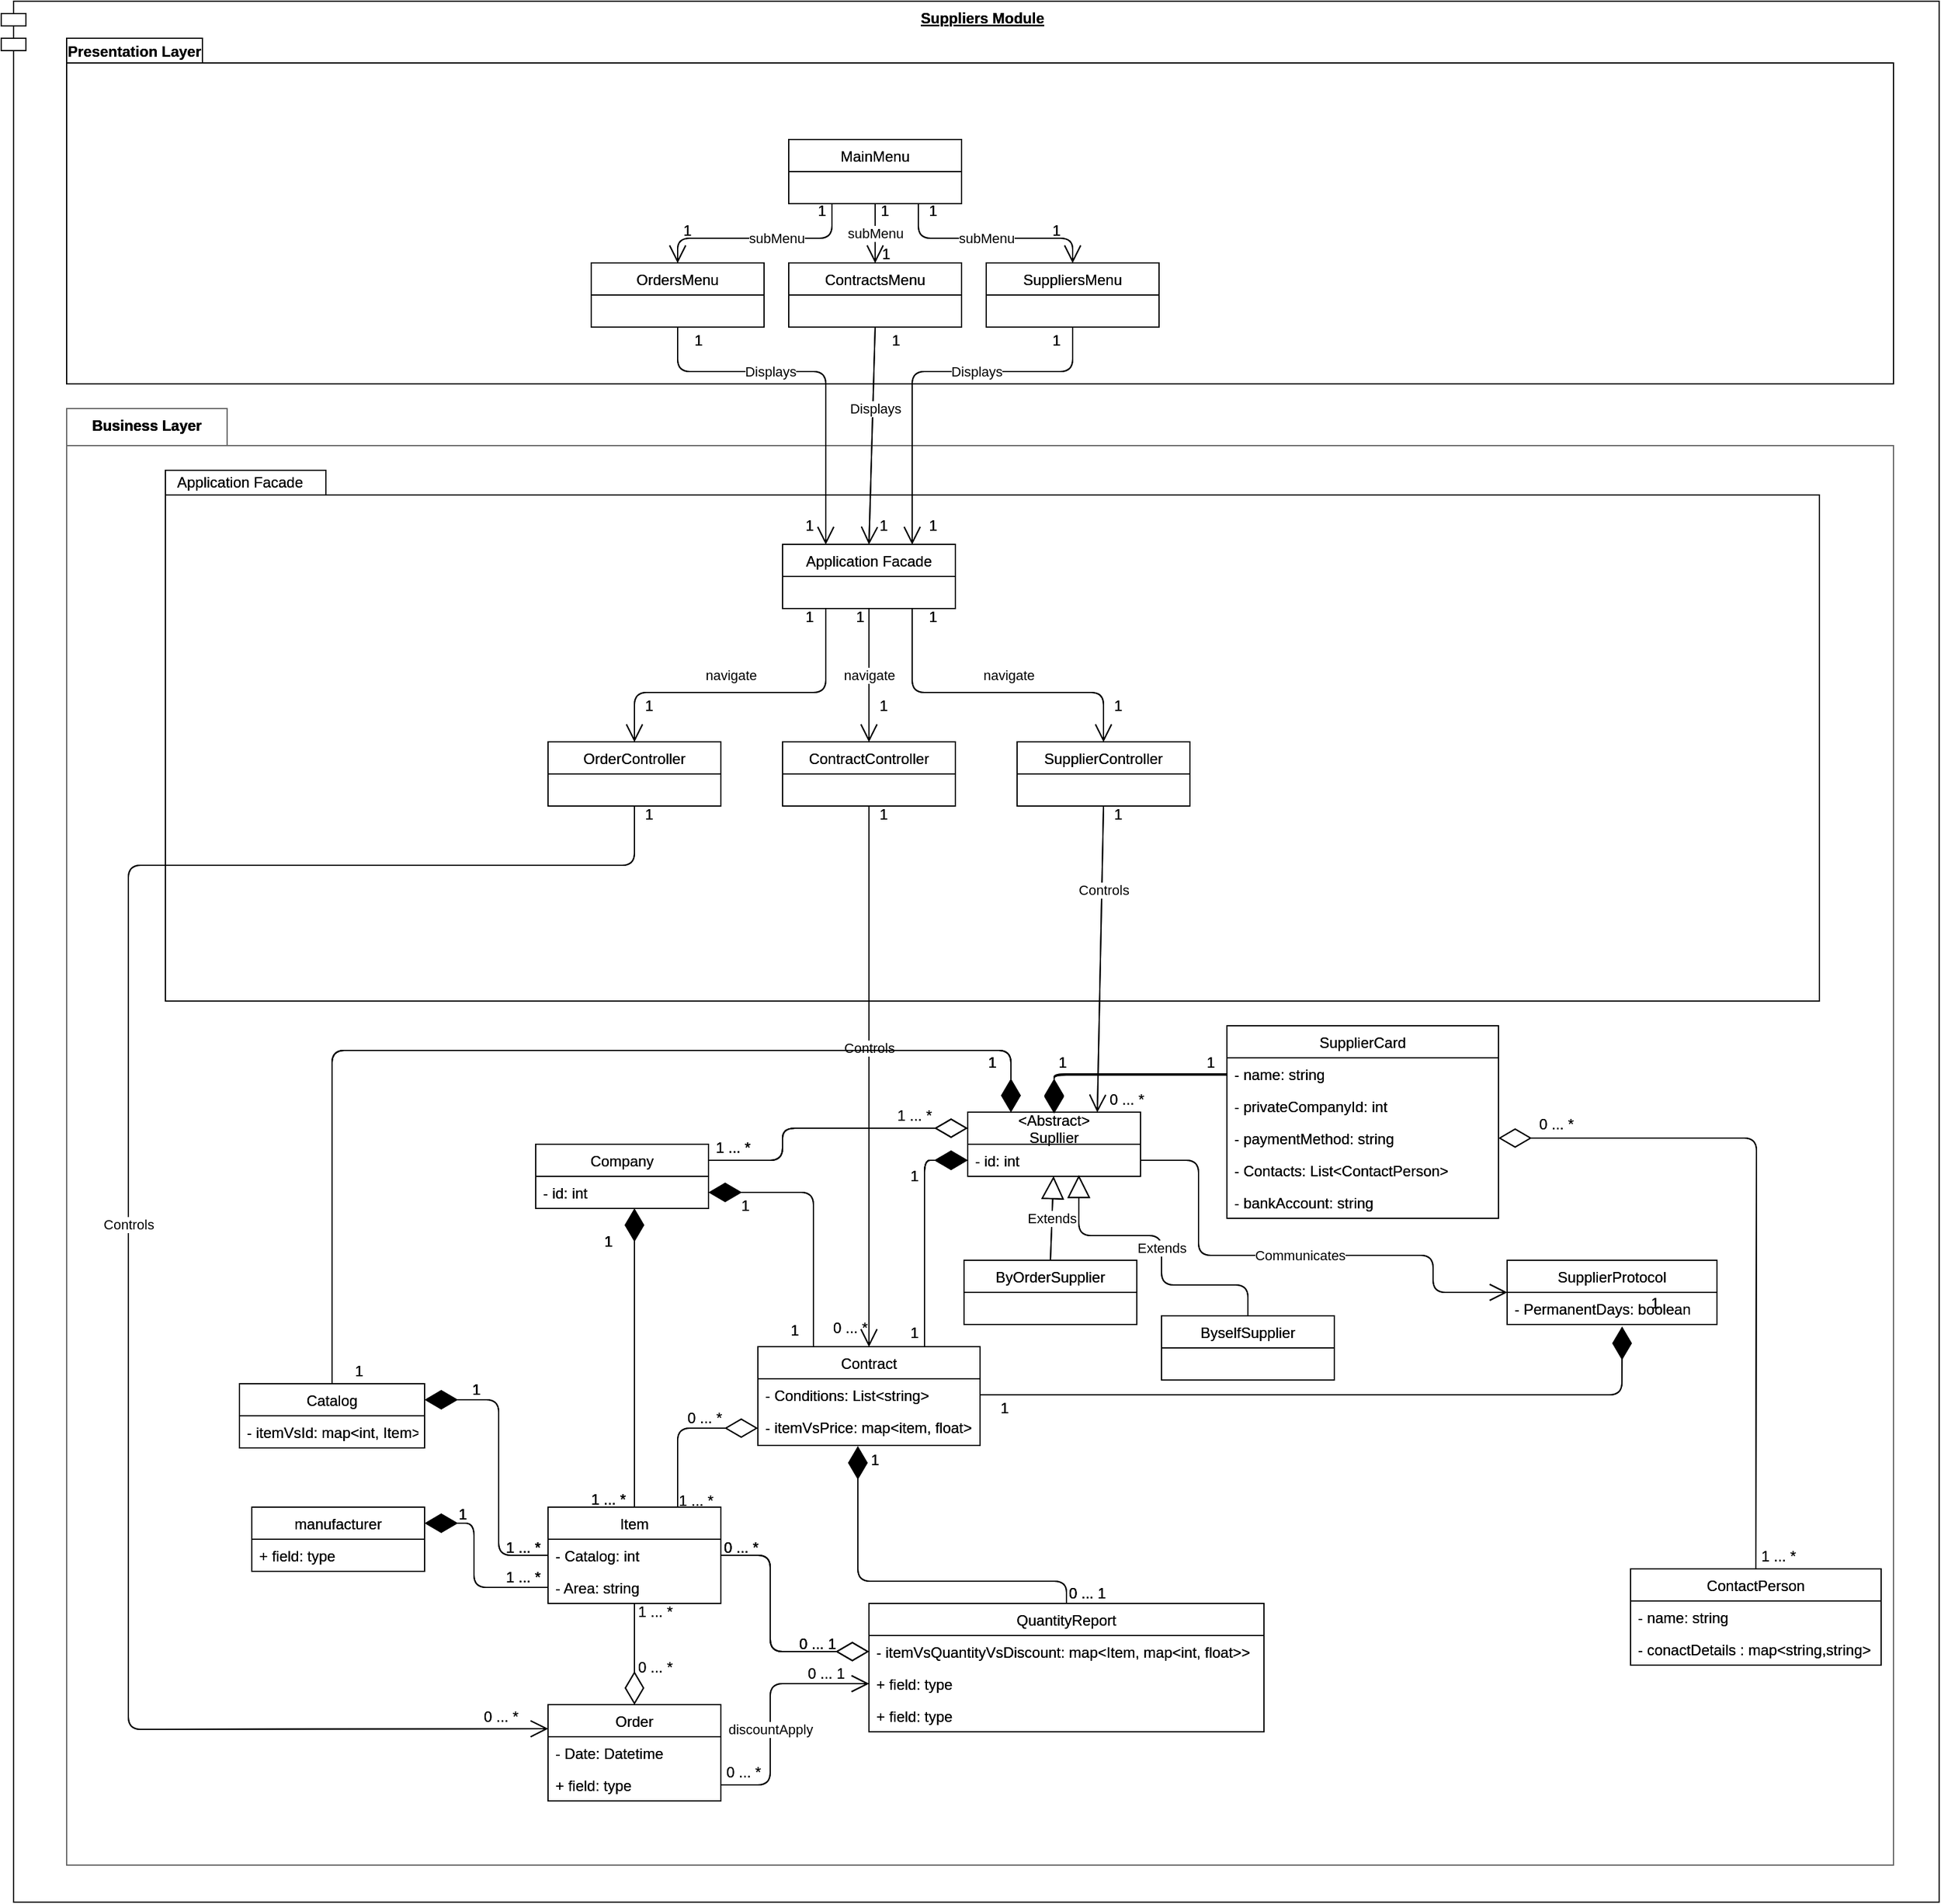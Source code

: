 <mxfile version="14.4.9" type="github">
  <diagram id="LiDV-n0v9y0-zee6HtvB" name="Page-1">
    <mxGraphModel dx="1286" dy="2603" grid="1" gridSize="10" guides="1" tooltips="1" connect="1" arrows="1" fold="1" page="1" pageScale="1" pageWidth="827" pageHeight="1169" math="0" shadow="0">
      <root>
        <mxCell id="0" />
        <mxCell id="1" parent="0" />
        <mxCell id="Irn_uy4zuBTAPK6WRNLf-75" value="" style="group" vertex="1" connectable="0" parent="1">
          <mxGeometry x="-780" y="-1270" width="1570" height="1540" as="geometry" />
        </mxCell>
        <mxCell id="Irn_uy4zuBTAPK6WRNLf-131" value="" style="group" vertex="1" connectable="0" parent="Irn_uy4zuBTAPK6WRNLf-75">
          <mxGeometry width="1570" height="1540" as="geometry" />
        </mxCell>
        <mxCell id="Irn_uy4zuBTAPK6WRNLf-68" value="Suppliers Module" style="shape=module;align=left;spacingLeft=20;align=center;verticalAlign=top;fillColor=none;fontStyle=5" vertex="1" parent="Irn_uy4zuBTAPK6WRNLf-131">
          <mxGeometry width="1570" height="1540" as="geometry" />
        </mxCell>
        <mxCell id="Irn_uy4zuBTAPK6WRNLf-132" value="" style="group" vertex="1" connectable="0" parent="Irn_uy4zuBTAPK6WRNLf-131">
          <mxGeometry x="573" y="893" width="187" height="46" as="geometry" />
        </mxCell>
        <mxCell id="Irn_uy4zuBTAPK6WRNLf-127" value="1 ... *" style="text;html=1;strokeColor=none;fillColor=none;align=center;verticalAlign=middle;whiteSpace=wrap;rounded=0;" vertex="1" parent="Irn_uy4zuBTAPK6WRNLf-132">
          <mxGeometry x="147" width="40" height="20" as="geometry" />
        </mxCell>
        <mxCell id="Irn_uy4zuBTAPK6WRNLf-129" value="1 ... *" style="text;html=1;strokeColor=none;fillColor=none;align=center;verticalAlign=middle;whiteSpace=wrap;rounded=0;" vertex="1" parent="Irn_uy4zuBTAPK6WRNLf-132">
          <mxGeometry y="26" width="40" height="20" as="geometry" />
        </mxCell>
        <mxCell id="Irn_uy4zuBTAPK6WRNLf-130" value="" style="endArrow=diamondThin;endFill=0;endSize=24;html=1;entryX=0;entryY=0.25;entryDx=0;entryDy=0;exitX=1;exitY=0.25;exitDx=0;exitDy=0;" edge="1" parent="Irn_uy4zuBTAPK6WRNLf-132">
          <mxGeometry width="160" relative="1" as="geometry">
            <mxPoint y="46" as="sourcePoint" />
            <mxPoint x="210" y="20" as="targetPoint" />
            <Array as="points">
              <mxPoint x="60" y="46" />
              <mxPoint x="60" y="20" />
            </Array>
          </mxGeometry>
        </mxCell>
        <mxCell id="Irn_uy4zuBTAPK6WRNLf-67" value="" style="group" vertex="1" connectable="0" parent="Irn_uy4zuBTAPK6WRNLf-75">
          <mxGeometry x="53" y="30" width="1480" height="280" as="geometry" />
        </mxCell>
        <mxCell id="Irn_uy4zuBTAPK6WRNLf-52" value="" style="shape=folder;fontStyle=1;spacingTop=10;tabWidth=110;tabHeight=20;tabPosition=left;html=1;fillColor=none;" vertex="1" parent="Irn_uy4zuBTAPK6WRNLf-67">
          <mxGeometry width="1480" height="280" as="geometry" />
        </mxCell>
        <mxCell id="Irn_uy4zuBTAPK6WRNLf-58" value="Presentation Layer" style="text;align=center;fontStyle=1;verticalAlign=middle;spacingLeft=3;spacingRight=3;strokeColor=none;rotatable=0;points=[[0,0.5],[1,0.5]];portConstraint=eastwest;fillColor=none;" vertex="1" parent="Irn_uy4zuBTAPK6WRNLf-67">
          <mxGeometry width="110" height="20" as="geometry" />
        </mxCell>
        <mxCell id="Irn_uy4zuBTAPK6WRNLf-143" value="1" style="text;html=1;strokeColor=none;fillColor=none;align=center;verticalAlign=middle;whiteSpace=wrap;rounded=0;" vertex="1" parent="Irn_uy4zuBTAPK6WRNLf-67">
          <mxGeometry x="597" y="135" width="30" height="10" as="geometry" />
        </mxCell>
        <mxCell id="Irn_uy4zuBTAPK6WRNLf-144" value="1" style="text;html=1;strokeColor=none;fillColor=none;align=center;verticalAlign=middle;whiteSpace=wrap;rounded=0;" vertex="1" parent="Irn_uy4zuBTAPK6WRNLf-67">
          <mxGeometry x="488" y="151" width="30" height="10" as="geometry" />
        </mxCell>
        <mxCell id="Irn_uy4zuBTAPK6WRNLf-145" value="1" style="text;html=1;strokeColor=none;fillColor=none;align=center;verticalAlign=middle;whiteSpace=wrap;rounded=0;" vertex="1" parent="Irn_uy4zuBTAPK6WRNLf-67">
          <mxGeometry x="649" y="170" width="30" height="10" as="geometry" />
        </mxCell>
        <mxCell id="Irn_uy4zuBTAPK6WRNLf-146" value="1" style="text;html=1;strokeColor=none;fillColor=none;align=center;verticalAlign=middle;whiteSpace=wrap;rounded=0;" vertex="1" parent="Irn_uy4zuBTAPK6WRNLf-67">
          <mxGeometry x="648" y="135" width="30" height="10" as="geometry" />
        </mxCell>
        <mxCell id="Irn_uy4zuBTAPK6WRNLf-147" value="1" style="text;html=1;strokeColor=none;fillColor=none;align=center;verticalAlign=middle;whiteSpace=wrap;rounded=0;" vertex="1" parent="Irn_uy4zuBTAPK6WRNLf-67">
          <mxGeometry x="687" y="135" width="30" height="10" as="geometry" />
        </mxCell>
        <mxCell id="Irn_uy4zuBTAPK6WRNLf-148" value="1" style="text;html=1;strokeColor=none;fillColor=none;align=center;verticalAlign=middle;whiteSpace=wrap;rounded=0;" vertex="1" parent="Irn_uy4zuBTAPK6WRNLf-67">
          <mxGeometry x="787" y="151" width="30" height="10" as="geometry" />
        </mxCell>
        <mxCell id="Irn_uy4zuBTAPK6WRNLf-157" value="1" style="text;html=1;strokeColor=none;fillColor=none;align=center;verticalAlign=middle;whiteSpace=wrap;rounded=0;" vertex="1" parent="Irn_uy4zuBTAPK6WRNLf-67">
          <mxGeometry x="787" y="240" width="30" height="10" as="geometry" />
        </mxCell>
        <mxCell id="Irn_uy4zuBTAPK6WRNLf-158" value="1" style="text;html=1;strokeColor=none;fillColor=none;align=center;verticalAlign=middle;whiteSpace=wrap;rounded=0;" vertex="1" parent="Irn_uy4zuBTAPK6WRNLf-67">
          <mxGeometry x="657" y="240" width="30" height="10" as="geometry" />
        </mxCell>
        <mxCell id="Irn_uy4zuBTAPK6WRNLf-159" value="1" style="text;html=1;strokeColor=none;fillColor=none;align=center;verticalAlign=middle;whiteSpace=wrap;rounded=0;" vertex="1" parent="Irn_uy4zuBTAPK6WRNLf-67">
          <mxGeometry x="497" y="240" width="30" height="10" as="geometry" />
        </mxCell>
        <mxCell id="Irn_uy4zuBTAPK6WRNLf-62" value="" style="group" vertex="1" connectable="0" parent="Irn_uy4zuBTAPK6WRNLf-75">
          <mxGeometry x="133" y="380" width="1340" height="430" as="geometry" />
        </mxCell>
        <mxCell id="Irn_uy4zuBTAPK6WRNLf-31" value="Application Facade" style="text;html=1;align=center;verticalAlign=middle;resizable=0;points=[];autosize=1;" vertex="1" parent="Irn_uy4zuBTAPK6WRNLf-62">
          <mxGeometry width="120" height="20" as="geometry" />
        </mxCell>
        <mxCell id="Irn_uy4zuBTAPK6WRNLf-61" value="" style="shape=folder;fontStyle=1;spacingTop=10;tabWidth=130;tabHeight=20;tabPosition=left;html=1;fillColor=none;" vertex="1" parent="Irn_uy4zuBTAPK6WRNLf-62">
          <mxGeometry width="1340" height="430" as="geometry" />
        </mxCell>
        <mxCell id="Irn_uy4zuBTAPK6WRNLf-65" value="" style="group" vertex="1" connectable="0" parent="Irn_uy4zuBTAPK6WRNLf-75">
          <mxGeometry x="53" y="330" width="1480" height="1180" as="geometry" />
        </mxCell>
        <mxCell id="Irn_uy4zuBTAPK6WRNLf-30" value="" style="shape=folder;fontStyle=1;spacingTop=10;tabWidth=130;tabHeight=30;tabPosition=left;html=1;strokeColor=#666666;fontColor=#333333;fillColor=none;" vertex="1" parent="Irn_uy4zuBTAPK6WRNLf-65">
          <mxGeometry width="1480" height="1180" as="geometry" />
        </mxCell>
        <mxCell id="Irn_uy4zuBTAPK6WRNLf-64" value="Business Layer" style="text;align=center;fontStyle=1;verticalAlign=middle;spacingLeft=3;spacingRight=3;strokeColor=none;rotatable=0;points=[[0,0.5],[1,0.5]];portConstraint=eastwest;fillColor=none;" vertex="1" parent="Irn_uy4zuBTAPK6WRNLf-65">
          <mxGeometry x="10" width="110" height="26" as="geometry" />
        </mxCell>
        <mxCell id="Irn_uy4zuBTAPK6WRNLf-142" value="" style="group" vertex="1" connectable="0" parent="Irn_uy4zuBTAPK6WRNLf-65">
          <mxGeometry x="787" y="520" width="160" height="20" as="geometry" />
        </mxCell>
        <mxCell id="Irn_uy4zuBTAPK6WRNLf-137" value="1" style="text;html=1;strokeColor=none;fillColor=none;align=center;verticalAlign=middle;whiteSpace=wrap;rounded=0;" vertex="1" parent="Irn_uy4zuBTAPK6WRNLf-142">
          <mxGeometry x="120" width="40" height="20" as="geometry" />
        </mxCell>
        <mxCell id="Irn_uy4zuBTAPK6WRNLf-139" value="1" style="text;html=1;strokeColor=none;fillColor=none;align=center;verticalAlign=middle;whiteSpace=wrap;rounded=0;" vertex="1" parent="Irn_uy4zuBTAPK6WRNLf-142">
          <mxGeometry width="40" height="20" as="geometry" />
        </mxCell>
        <mxCell id="Irn_uy4zuBTAPK6WRNLf-141" value="" style="endArrow=diamondThin;endFill=1;endSize=24;html=1;exitX=0;exitY=0.5;exitDx=0;exitDy=0;entryX=0.5;entryY=0;entryDx=0;entryDy=0;" edge="1" parent="Irn_uy4zuBTAPK6WRNLf-142">
          <mxGeometry width="160" relative="1" as="geometry">
            <mxPoint x="153" y="20" as="sourcePoint" />
            <mxPoint x="13" y="51" as="targetPoint" />
            <Array as="points">
              <mxPoint x="13" y="20" />
            </Array>
          </mxGeometry>
        </mxCell>
        <mxCell id="Irn_uy4zuBTAPK6WRNLf-150" value="1" style="text;html=1;strokeColor=none;fillColor=none;align=center;verticalAlign=middle;whiteSpace=wrap;rounded=0;" vertex="1" parent="Irn_uy4zuBTAPK6WRNLf-65">
          <mxGeometry x="687" y="164" width="30" height="10" as="geometry" />
        </mxCell>
        <mxCell id="Irn_uy4zuBTAPK6WRNLf-153" value="1" style="text;html=1;strokeColor=none;fillColor=none;align=center;verticalAlign=middle;whiteSpace=wrap;rounded=0;" vertex="1" parent="Irn_uy4zuBTAPK6WRNLf-65">
          <mxGeometry x="587" y="164" width="30" height="10" as="geometry" />
        </mxCell>
        <mxCell id="Irn_uy4zuBTAPK6WRNLf-149" value="1" style="text;html=1;strokeColor=none;fillColor=none;align=center;verticalAlign=middle;whiteSpace=wrap;rounded=0;" vertex="1" parent="Irn_uy4zuBTAPK6WRNLf-65">
          <mxGeometry x="628" y="164" width="30" height="10" as="geometry" />
        </mxCell>
        <mxCell id="Irn_uy4zuBTAPK6WRNLf-154" value="1" style="text;html=1;strokeColor=none;fillColor=none;align=center;verticalAlign=middle;whiteSpace=wrap;rounded=0;" vertex="1" parent="Irn_uy4zuBTAPK6WRNLf-65">
          <mxGeometry x="837" y="236" width="30" height="10" as="geometry" />
        </mxCell>
        <mxCell id="Irn_uy4zuBTAPK6WRNLf-155" value="1" style="text;html=1;strokeColor=none;fillColor=none;align=center;verticalAlign=middle;whiteSpace=wrap;rounded=0;" vertex="1" parent="Irn_uy4zuBTAPK6WRNLf-65">
          <mxGeometry x="647" y="236" width="30" height="10" as="geometry" />
        </mxCell>
        <mxCell id="Irn_uy4zuBTAPK6WRNLf-156" value="1" style="text;html=1;strokeColor=none;fillColor=none;align=center;verticalAlign=middle;whiteSpace=wrap;rounded=0;" vertex="1" parent="Irn_uy4zuBTAPK6WRNLf-65">
          <mxGeometry x="457" y="236" width="30" height="10" as="geometry" />
        </mxCell>
        <mxCell id="Irn_uy4zuBTAPK6WRNLf-160" value="1" style="text;html=1;strokeColor=none;fillColor=none;align=center;verticalAlign=middle;whiteSpace=wrap;rounded=0;" vertex="1" parent="Irn_uy4zuBTAPK6WRNLf-65">
          <mxGeometry x="687" y="90" width="30" height="10" as="geometry" />
        </mxCell>
        <mxCell id="Irn_uy4zuBTAPK6WRNLf-161" value="1" style="text;html=1;strokeColor=none;fillColor=none;align=center;verticalAlign=middle;whiteSpace=wrap;rounded=0;" vertex="1" parent="Irn_uy4zuBTAPK6WRNLf-65">
          <mxGeometry x="647" y="90" width="30" height="10" as="geometry" />
        </mxCell>
        <mxCell id="Irn_uy4zuBTAPK6WRNLf-162" value="1" style="text;html=1;strokeColor=none;fillColor=none;align=center;verticalAlign=middle;whiteSpace=wrap;rounded=0;" vertex="1" parent="Irn_uy4zuBTAPK6WRNLf-65">
          <mxGeometry x="587" y="90" width="30" height="10" as="geometry" />
        </mxCell>
        <mxCell id="Irn_uy4zuBTAPK6WRNLf-332" value="1" style="text;html=1;strokeColor=none;fillColor=none;align=center;verticalAlign=middle;whiteSpace=wrap;rounded=0;" vertex="1" parent="Irn_uy4zuBTAPK6WRNLf-65">
          <mxGeometry x="457" y="324" width="30" height="10" as="geometry" />
        </mxCell>
        <mxCell id="Irn_uy4zuBTAPK6WRNLf-333" value="1" style="text;html=1;strokeColor=none;fillColor=none;align=center;verticalAlign=middle;whiteSpace=wrap;rounded=0;" vertex="1" parent="Irn_uy4zuBTAPK6WRNLf-65">
          <mxGeometry x="647" y="324" width="30" height="10" as="geometry" />
        </mxCell>
        <mxCell id="Irn_uy4zuBTAPK6WRNLf-334" value="1" style="text;html=1;strokeColor=none;fillColor=none;align=center;verticalAlign=middle;whiteSpace=wrap;rounded=0;" vertex="1" parent="Irn_uy4zuBTAPK6WRNLf-65">
          <mxGeometry x="837" y="324" width="30" height="10" as="geometry" />
        </mxCell>
        <mxCell id="Irn_uy4zuBTAPK6WRNLf-335" value="0 ... *" style="text;html=1;strokeColor=none;fillColor=none;align=center;verticalAlign=middle;whiteSpace=wrap;rounded=0;" vertex="1" parent="Irn_uy4zuBTAPK6WRNLf-65">
          <mxGeometry x="330" y="1050" width="44" height="20" as="geometry" />
        </mxCell>
        <mxCell id="Irn_uy4zuBTAPK6WRNLf-342" value="0 ... *" style="text;html=1;strokeColor=none;fillColor=none;align=center;verticalAlign=middle;whiteSpace=wrap;rounded=0;" vertex="1" parent="Irn_uy4zuBTAPK6WRNLf-65">
          <mxGeometry x="613" y="735" width="44" height="20" as="geometry" />
        </mxCell>
        <mxCell id="Irn_uy4zuBTAPK6WRNLf-343" value="0 ... *" style="text;html=1;strokeColor=none;fillColor=none;align=center;verticalAlign=middle;whiteSpace=wrap;rounded=0;" vertex="1" parent="Irn_uy4zuBTAPK6WRNLf-65">
          <mxGeometry x="837" y="550" width="44" height="20" as="geometry" />
        </mxCell>
        <mxCell id="T4Kb6JY-onlQXOTISOH4-17" value="SupplierProtocol" style="swimlane;fontStyle=0;childLayout=stackLayout;horizontal=1;startSize=26;fillColor=none;horizontalStack=0;resizeParent=1;resizeParentMax=0;resizeLast=0;collapsible=1;marginBottom=0;" parent="Irn_uy4zuBTAPK6WRNLf-65" vertex="1">
          <mxGeometry x="1167" y="690" width="170" height="52" as="geometry" />
        </mxCell>
        <mxCell id="T4Kb6JY-onlQXOTISOH4-18" value="- PermanentDays: boolean" style="text;strokeColor=none;fillColor=none;align=left;verticalAlign=top;spacingLeft=4;spacingRight=4;overflow=hidden;rotatable=0;points=[[0,0.5],[1,0.5]];portConstraint=eastwest;" parent="T4Kb6JY-onlQXOTISOH4-17" vertex="1">
          <mxGeometry y="26" width="170" height="26" as="geometry" />
        </mxCell>
        <mxCell id="57GskC2OUnDVnmpbbQjz-33" value="ByOrderSupplier" style="swimlane;fontStyle=0;childLayout=stackLayout;horizontal=1;startSize=26;fillColor=none;horizontalStack=0;resizeParent=1;resizeParentMax=0;resizeLast=0;collapsible=1;marginBottom=0;" parent="Irn_uy4zuBTAPK6WRNLf-65" vertex="1">
          <mxGeometry x="727" y="690" width="140" height="52" as="geometry" />
        </mxCell>
        <mxCell id="57GskC2OUnDVnmpbbQjz-29" value="ByselfSupplier" style="swimlane;fontStyle=0;childLayout=stackLayout;horizontal=1;startSize=26;fillColor=none;horizontalStack=0;resizeParent=1;resizeParentMax=0;resizeLast=0;collapsible=1;marginBottom=0;" parent="Irn_uy4zuBTAPK6WRNLf-65" vertex="1">
          <mxGeometry x="887" y="735" width="140" height="52" as="geometry" />
        </mxCell>
        <mxCell id="T4Kb6JY-onlQXOTISOH4-25" value="Contract" style="swimlane;fontStyle=0;childLayout=stackLayout;horizontal=1;startSize=26;fillColor=none;horizontalStack=0;resizeParent=1;resizeParentMax=0;resizeLast=0;collapsible=1;marginBottom=0;" parent="Irn_uy4zuBTAPK6WRNLf-65" vertex="1">
          <mxGeometry x="560" y="760" width="180" height="80" as="geometry" />
        </mxCell>
        <mxCell id="T4Kb6JY-onlQXOTISOH4-26" value="- Conditions: List&lt;string&gt;" style="text;strokeColor=none;fillColor=none;align=left;verticalAlign=top;spacingLeft=4;spacingRight=4;overflow=hidden;rotatable=0;points=[[0,0.5],[1,0.5]];portConstraint=eastwest;" parent="T4Kb6JY-onlQXOTISOH4-25" vertex="1">
          <mxGeometry y="26" width="180" height="26" as="geometry" />
        </mxCell>
        <mxCell id="T4Kb6JY-onlQXOTISOH4-28" value="- itemVsPrice: map&lt;item, float&gt;" style="text;strokeColor=none;fillColor=none;align=left;verticalAlign=top;spacingLeft=4;spacingRight=4;overflow=hidden;rotatable=0;points=[[0,0.5],[1,0.5]];portConstraint=eastwest;" parent="T4Kb6JY-onlQXOTISOH4-25" vertex="1">
          <mxGeometry y="52" width="180" height="28" as="geometry" />
        </mxCell>
        <mxCell id="Irn_uy4zuBTAPK6WRNLf-350" value="" style="endArrow=diamondThin;endFill=1;endSize=24;html=1;exitX=1;exitY=0.5;exitDx=0;exitDy=0;entryX=0.548;entryY=1.067;entryDx=0;entryDy=0;entryPerimeter=0;" edge="1" parent="Irn_uy4zuBTAPK6WRNLf-65" source="T4Kb6JY-onlQXOTISOH4-26" target="T4Kb6JY-onlQXOTISOH4-18">
          <mxGeometry width="160" relative="1" as="geometry">
            <mxPoint x="877" y="990" as="sourcePoint" />
            <mxPoint x="1037" y="990" as="targetPoint" />
            <Array as="points">
              <mxPoint x="1260" y="799" />
            </Array>
          </mxGeometry>
        </mxCell>
        <mxCell id="Irn_uy4zuBTAPK6WRNLf-355" value="1" style="text;html=1;strokeColor=none;fillColor=none;align=center;verticalAlign=middle;whiteSpace=wrap;rounded=0;" vertex="1" parent="Irn_uy4zuBTAPK6WRNLf-65">
          <mxGeometry x="1267" y="715" width="40" height="20" as="geometry" />
        </mxCell>
        <mxCell id="Irn_uy4zuBTAPK6WRNLf-356" value="1" style="text;html=1;strokeColor=none;fillColor=none;align=center;verticalAlign=middle;whiteSpace=wrap;rounded=0;" vertex="1" parent="Irn_uy4zuBTAPK6WRNLf-65">
          <mxGeometry x="740" y="800" width="40" height="20" as="geometry" />
        </mxCell>
        <mxCell id="Irn_uy4zuBTAPK6WRNLf-357" value="ContactPerson" style="swimlane;fontStyle=0;childLayout=stackLayout;horizontal=1;startSize=26;fillColor=none;horizontalStack=0;resizeParent=1;resizeParentMax=0;resizeLast=0;collapsible=1;marginBottom=0;strokeColor=#000000;" vertex="1" parent="Irn_uy4zuBTAPK6WRNLf-65">
          <mxGeometry x="1267" y="940" width="203" height="78" as="geometry" />
        </mxCell>
        <mxCell id="Irn_uy4zuBTAPK6WRNLf-358" value="- name: string" style="text;strokeColor=none;fillColor=none;align=left;verticalAlign=top;spacingLeft=4;spacingRight=4;overflow=hidden;rotatable=0;points=[[0,0.5],[1,0.5]];portConstraint=eastwest;" vertex="1" parent="Irn_uy4zuBTAPK6WRNLf-357">
          <mxGeometry y="26" width="203" height="26" as="geometry" />
        </mxCell>
        <mxCell id="Irn_uy4zuBTAPK6WRNLf-362" value="- conactDetails : map&lt;string,string&gt;" style="text;strokeColor=none;fillColor=none;align=left;verticalAlign=top;spacingLeft=4;spacingRight=4;overflow=hidden;rotatable=0;points=[[0,0.5],[1,0.5]];portConstraint=eastwest;" vertex="1" parent="Irn_uy4zuBTAPK6WRNLf-357">
          <mxGeometry y="52" width="203" height="26" as="geometry" />
        </mxCell>
        <mxCell id="Irn_uy4zuBTAPK6WRNLf-364" value="1 ... *" style="text;html=1;strokeColor=none;fillColor=none;align=center;verticalAlign=middle;whiteSpace=wrap;rounded=0;" vertex="1" parent="Irn_uy4zuBTAPK6WRNLf-65">
          <mxGeometry x="1367" y="920" width="40" height="20" as="geometry" />
        </mxCell>
        <mxCell id="Irn_uy4zuBTAPK6WRNLf-365" value="0 ... *" style="text;html=1;strokeColor=none;fillColor=none;align=center;verticalAlign=middle;whiteSpace=wrap;rounded=0;fontColor=#000000;" vertex="1" parent="Irn_uy4zuBTAPK6WRNLf-65">
          <mxGeometry x="1187" y="570" width="40" height="20" as="geometry" />
        </mxCell>
        <mxCell id="57GskC2OUnDVnmpbbQjz-1" value="&lt;Abstract&gt;&#xa;Supllier" style="swimlane;fontStyle=0;childLayout=stackLayout;horizontal=1;startSize=26;fillColor=none;horizontalStack=0;resizeParent=1;resizeParentMax=0;resizeLast=0;collapsible=1;marginBottom=0;" parent="Irn_uy4zuBTAPK6WRNLf-75" vertex="1">
          <mxGeometry x="783" y="900" width="140" height="52" as="geometry" />
        </mxCell>
        <mxCell id="57GskC2OUnDVnmpbbQjz-4" value="- id: int" style="text;strokeColor=none;fillColor=none;align=left;verticalAlign=top;spacingLeft=4;spacingRight=4;overflow=hidden;rotatable=0;points=[[0,0.5],[1,0.5]];portConstraint=eastwest;" parent="57GskC2OUnDVnmpbbQjz-1" vertex="1">
          <mxGeometry y="26" width="140" height="26" as="geometry" />
        </mxCell>
        <mxCell id="57GskC2OUnDVnmpbbQjz-21" value="Catalog" style="swimlane;fontStyle=0;childLayout=stackLayout;horizontal=1;startSize=26;fillColor=none;horizontalStack=0;resizeParent=1;resizeParentMax=0;resizeLast=0;collapsible=1;marginBottom=0;" parent="Irn_uy4zuBTAPK6WRNLf-75" vertex="1">
          <mxGeometry x="193" y="1120" width="150" height="52" as="geometry" />
        </mxCell>
        <mxCell id="57GskC2OUnDVnmpbbQjz-22" value="- itemVsId: map&lt;int, Item&gt;" style="text;strokeColor=none;fillColor=none;align=left;verticalAlign=top;spacingLeft=4;spacingRight=4;overflow=hidden;rotatable=0;points=[[0,0.5],[1,0.5]];portConstraint=eastwest;" parent="57GskC2OUnDVnmpbbQjz-21" vertex="1">
          <mxGeometry y="26" width="150" height="26" as="geometry" />
        </mxCell>
        <mxCell id="57GskC2OUnDVnmpbbQjz-25" value="Item" style="swimlane;fontStyle=0;childLayout=stackLayout;horizontal=1;startSize=26;fillColor=none;horizontalStack=0;resizeParent=1;resizeParentMax=0;resizeLast=0;collapsible=1;marginBottom=0;" parent="Irn_uy4zuBTAPK6WRNLf-75" vertex="1">
          <mxGeometry x="443" y="1220" width="140" height="78" as="geometry" />
        </mxCell>
        <mxCell id="57GskC2OUnDVnmpbbQjz-27" value="- Catalog: int" style="text;strokeColor=none;fillColor=none;align=left;verticalAlign=top;spacingLeft=4;spacingRight=4;overflow=hidden;rotatable=0;points=[[0,0.5],[1,0.5]];portConstraint=eastwest;" parent="57GskC2OUnDVnmpbbQjz-25" vertex="1">
          <mxGeometry y="26" width="140" height="26" as="geometry" />
        </mxCell>
        <mxCell id="57GskC2OUnDVnmpbbQjz-28" value="- Area: string" style="text;strokeColor=none;fillColor=none;align=left;verticalAlign=top;spacingLeft=4;spacingRight=4;overflow=hidden;rotatable=0;points=[[0,0.5],[1,0.5]];portConstraint=eastwest;" parent="57GskC2OUnDVnmpbbQjz-25" vertex="1">
          <mxGeometry y="52" width="140" height="26" as="geometry" />
        </mxCell>
        <mxCell id="57GskC2OUnDVnmpbbQjz-41" value="Order" style="swimlane;fontStyle=0;childLayout=stackLayout;horizontal=1;startSize=26;fillColor=none;horizontalStack=0;resizeParent=1;resizeParentMax=0;resizeLast=0;collapsible=1;marginBottom=0;" parent="Irn_uy4zuBTAPK6WRNLf-75" vertex="1">
          <mxGeometry x="443" y="1380" width="140" height="78" as="geometry" />
        </mxCell>
        <mxCell id="57GskC2OUnDVnmpbbQjz-42" value="- Date: Datetime" style="text;strokeColor=none;fillColor=none;align=left;verticalAlign=top;spacingLeft=4;spacingRight=4;overflow=hidden;rotatable=0;points=[[0,0.5],[1,0.5]];portConstraint=eastwest;" parent="57GskC2OUnDVnmpbbQjz-41" vertex="1">
          <mxGeometry y="26" width="140" height="26" as="geometry" />
        </mxCell>
        <mxCell id="57GskC2OUnDVnmpbbQjz-44" value="+ field: type" style="text;strokeColor=none;fillColor=none;align=left;verticalAlign=top;spacingLeft=4;spacingRight=4;overflow=hidden;rotatable=0;points=[[0,0.5],[1,0.5]];portConstraint=eastwest;" parent="57GskC2OUnDVnmpbbQjz-41" vertex="1">
          <mxGeometry y="52" width="140" height="26" as="geometry" />
        </mxCell>
        <mxCell id="T4Kb6JY-onlQXOTISOH4-5" value="Company" style="swimlane;fontStyle=0;childLayout=stackLayout;horizontal=1;startSize=26;fillColor=none;horizontalStack=0;resizeParent=1;resizeParentMax=0;resizeLast=0;collapsible=1;marginBottom=0;" parent="Irn_uy4zuBTAPK6WRNLf-75" vertex="1">
          <mxGeometry x="433" y="926" width="140" height="52" as="geometry" />
        </mxCell>
        <mxCell id="T4Kb6JY-onlQXOTISOH4-6" value="- id: int" style="text;strokeColor=none;fillColor=none;align=left;verticalAlign=top;spacingLeft=4;spacingRight=4;overflow=hidden;rotatable=0;points=[[0,0.5],[1,0.5]];portConstraint=eastwest;" parent="T4Kb6JY-onlQXOTISOH4-5" vertex="1">
          <mxGeometry y="26" width="140" height="26" as="geometry" />
        </mxCell>
        <mxCell id="T4Kb6JY-onlQXOTISOH4-13" value="QuantityReport" style="swimlane;fontStyle=0;childLayout=stackLayout;horizontal=1;startSize=26;fillColor=none;horizontalStack=0;resizeParent=1;resizeParentMax=0;resizeLast=0;collapsible=1;marginBottom=0;" parent="Irn_uy4zuBTAPK6WRNLf-75" vertex="1">
          <mxGeometry x="703" y="1298" width="320" height="104" as="geometry" />
        </mxCell>
        <mxCell id="T4Kb6JY-onlQXOTISOH4-14" value="- itemVsQuantityVsDiscount: map&lt;Item, map&lt;int, float&gt;&gt;" style="text;strokeColor=none;fillColor=none;align=left;verticalAlign=top;spacingLeft=4;spacingRight=4;overflow=hidden;rotatable=0;points=[[0,0.5],[1,0.5]];portConstraint=eastwest;" parent="T4Kb6JY-onlQXOTISOH4-13" vertex="1">
          <mxGeometry y="26" width="320" height="26" as="geometry" />
        </mxCell>
        <mxCell id="T4Kb6JY-onlQXOTISOH4-15" value="+ field: type" style="text;strokeColor=none;fillColor=none;align=left;verticalAlign=top;spacingLeft=4;spacingRight=4;overflow=hidden;rotatable=0;points=[[0,0.5],[1,0.5]];portConstraint=eastwest;" parent="T4Kb6JY-onlQXOTISOH4-13" vertex="1">
          <mxGeometry y="52" width="320" height="26" as="geometry" />
        </mxCell>
        <mxCell id="T4Kb6JY-onlQXOTISOH4-16" value="+ field: type" style="text;strokeColor=none;fillColor=none;align=left;verticalAlign=top;spacingLeft=4;spacingRight=4;overflow=hidden;rotatable=0;points=[[0,0.5],[1,0.5]];portConstraint=eastwest;" parent="T4Kb6JY-onlQXOTISOH4-13" vertex="1">
          <mxGeometry y="78" width="320" height="26" as="geometry" />
        </mxCell>
        <mxCell id="T4Kb6JY-onlQXOTISOH4-21" value="Extends" style="endArrow=block;endSize=16;endFill=0;html=1;exitX=0.5;exitY=0;exitDx=0;exitDy=0;" parent="Irn_uy4zuBTAPK6WRNLf-75" source="57GskC2OUnDVnmpbbQjz-33" target="57GskC2OUnDVnmpbbQjz-4" edge="1">
          <mxGeometry width="160" relative="1" as="geometry">
            <mxPoint x="893" y="1010" as="sourcePoint" />
            <mxPoint x="783" y="1060" as="targetPoint" />
          </mxGeometry>
        </mxCell>
        <mxCell id="T4Kb6JY-onlQXOTISOH4-22" value="Extends" style="endArrow=block;endSize=16;endFill=0;html=1;entryX=0.643;entryY=0.962;entryDx=0;entryDy=0;entryPerimeter=0;exitX=0.5;exitY=0;exitDx=0;exitDy=0;" parent="Irn_uy4zuBTAPK6WRNLf-75" source="57GskC2OUnDVnmpbbQjz-29" target="57GskC2OUnDVnmpbbQjz-4" edge="1">
          <mxGeometry width="160" relative="1" as="geometry">
            <mxPoint x="893" y="1310" as="sourcePoint" />
            <mxPoint x="1053" y="1310" as="targetPoint" />
            <Array as="points">
              <mxPoint x="1010" y="1040" />
              <mxPoint x="940" y="1040" />
              <mxPoint x="940" y="1000" />
              <mxPoint x="873" y="1000" />
            </Array>
          </mxGeometry>
        </mxCell>
        <mxCell id="T4Kb6JY-onlQXOTISOH4-32" value="SupplierCard" style="swimlane;fontStyle=0;childLayout=stackLayout;horizontal=1;startSize=26;fillColor=none;horizontalStack=0;resizeParent=1;resizeParentMax=0;resizeLast=0;collapsible=1;marginBottom=0;" parent="Irn_uy4zuBTAPK6WRNLf-75" vertex="1">
          <mxGeometry x="993" y="830" width="220" height="156" as="geometry" />
        </mxCell>
        <mxCell id="T4Kb6JY-onlQXOTISOH4-33" value="- name: string" style="text;strokeColor=none;fillColor=none;align=left;verticalAlign=top;spacingLeft=4;spacingRight=4;overflow=hidden;rotatable=0;points=[[0,0.5],[1,0.5]];portConstraint=eastwest;" parent="T4Kb6JY-onlQXOTISOH4-32" vertex="1">
          <mxGeometry y="26" width="220" height="26" as="geometry" />
        </mxCell>
        <mxCell id="T4Kb6JY-onlQXOTISOH4-34" value="- privateCompanyId: int" style="text;strokeColor=none;fillColor=none;align=left;verticalAlign=top;spacingLeft=4;spacingRight=4;overflow=hidden;rotatable=0;points=[[0,0.5],[1,0.5]];portConstraint=eastwest;" parent="T4Kb6JY-onlQXOTISOH4-32" vertex="1">
          <mxGeometry y="52" width="220" height="26" as="geometry" />
        </mxCell>
        <mxCell id="-8dMRDf63QIHJzTgXih5-13" value="- paymentMethod: string" style="text;strokeColor=none;fillColor=none;align=left;verticalAlign=top;spacingLeft=4;spacingRight=4;overflow=hidden;rotatable=0;points=[[0,0.5],[1,0.5]];portConstraint=eastwest;" parent="T4Kb6JY-onlQXOTISOH4-32" vertex="1">
          <mxGeometry y="78" width="220" height="26" as="geometry" />
        </mxCell>
        <mxCell id="-8dMRDf63QIHJzTgXih5-11" value="- Contacts: List&lt;ContactPerson&gt;" style="text;strokeColor=none;fillColor=none;align=left;verticalAlign=top;spacingLeft=4;spacingRight=4;overflow=hidden;rotatable=0;points=[[0,0.5],[1,0.5]];portConstraint=eastwest;" parent="T4Kb6JY-onlQXOTISOH4-32" vertex="1">
          <mxGeometry y="104" width="220" height="26" as="geometry" />
        </mxCell>
        <mxCell id="T4Kb6JY-onlQXOTISOH4-35" value="- bankAccount: string" style="text;strokeColor=none;fillColor=none;align=left;verticalAlign=top;spacingLeft=4;spacingRight=4;overflow=hidden;rotatable=0;points=[[0,0.5],[1,0.5]];portConstraint=eastwest;" parent="T4Kb6JY-onlQXOTISOH4-32" vertex="1">
          <mxGeometry y="130" width="220" height="26" as="geometry" />
        </mxCell>
        <mxCell id="T4Kb6JY-onlQXOTISOH4-41" value="" style="endArrow=diamondThin;endFill=1;endSize=24;html=1;exitX=0;exitY=0.5;exitDx=0;exitDy=0;entryX=0.5;entryY=0;entryDx=0;entryDy=0;" parent="Irn_uy4zuBTAPK6WRNLf-75" source="T4Kb6JY-onlQXOTISOH4-33" target="57GskC2OUnDVnmpbbQjz-1" edge="1">
          <mxGeometry width="160" relative="1" as="geometry">
            <mxPoint x="893" y="1030" as="sourcePoint" />
            <mxPoint x="933" y="960" as="targetPoint" />
            <Array as="points">
              <mxPoint x="853" y="869" />
            </Array>
          </mxGeometry>
        </mxCell>
        <mxCell id="-8dMRDf63QIHJzTgXih5-6" value="" style="endArrow=diamondThin;endFill=0;endSize=24;html=1;entryX=0;entryY=0.25;entryDx=0;entryDy=0;exitX=1;exitY=0.25;exitDx=0;exitDy=0;" parent="Irn_uy4zuBTAPK6WRNLf-75" source="T4Kb6JY-onlQXOTISOH4-5" target="57GskC2OUnDVnmpbbQjz-1" edge="1">
          <mxGeometry width="160" relative="1" as="geometry">
            <mxPoint x="583" y="933" as="sourcePoint" />
            <mxPoint x="783" y="939" as="targetPoint" />
            <Array as="points">
              <mxPoint x="633" y="939" />
              <mxPoint x="633" y="913" />
            </Array>
          </mxGeometry>
        </mxCell>
        <mxCell id="T4Kb6JY-onlQXOTISOH4-9" value="manufacturer" style="swimlane;fontStyle=0;childLayout=stackLayout;horizontal=1;startSize=26;fillColor=none;horizontalStack=0;resizeParent=1;resizeParentMax=0;resizeLast=0;collapsible=1;marginBottom=0;" parent="Irn_uy4zuBTAPK6WRNLf-75" vertex="1">
          <mxGeometry x="203" y="1220" width="140" height="52" as="geometry" />
        </mxCell>
        <mxCell id="T4Kb6JY-onlQXOTISOH4-10" value="+ field: type" style="text;strokeColor=none;fillColor=none;align=left;verticalAlign=top;spacingLeft=4;spacingRight=4;overflow=hidden;rotatable=0;points=[[0,0.5],[1,0.5]];portConstraint=eastwest;" parent="T4Kb6JY-onlQXOTISOH4-9" vertex="1">
          <mxGeometry y="26" width="140" height="26" as="geometry" />
        </mxCell>
        <mxCell id="-8dMRDf63QIHJzTgXih5-30" value="" style="endArrow=diamondThin;endFill=1;endSize=24;html=1;fontColor=#FF3333;entryX=0;entryY=0.75;entryDx=0;entryDy=0;exitX=0.75;exitY=0;exitDx=0;exitDy=0;" parent="Irn_uy4zuBTAPK6WRNLf-75" source="T4Kb6JY-onlQXOTISOH4-25" target="57GskC2OUnDVnmpbbQjz-1" edge="1">
          <mxGeometry width="160" relative="1" as="geometry">
            <mxPoint x="748" y="1050" as="sourcePoint" />
            <mxPoint x="783" y="965" as="targetPoint" />
            <Array as="points">
              <mxPoint x="748" y="939" />
            </Array>
          </mxGeometry>
        </mxCell>
        <mxCell id="-8dMRDf63QIHJzTgXih5-33" value="" style="endArrow=diamondThin;endFill=0;endSize=24;html=1;fontColor=#FF3333;exitX=1;exitY=0.5;exitDx=0;exitDy=0;entryX=0;entryY=0.5;entryDx=0;entryDy=0;" parent="Irn_uy4zuBTAPK6WRNLf-75" source="57GskC2OUnDVnmpbbQjz-27" target="T4Kb6JY-onlQXOTISOH4-14" edge="1">
          <mxGeometry width="160" relative="1" as="geometry">
            <mxPoint x="763" y="1480" as="sourcePoint" />
            <mxPoint x="923" y="1480" as="targetPoint" />
            <Array as="points">
              <mxPoint x="623" y="1259" />
              <mxPoint x="623" y="1337" />
            </Array>
          </mxGeometry>
        </mxCell>
        <mxCell id="-8dMRDf63QIHJzTgXih5-38" value="" style="endArrow=diamondThin;endFill=1;endSize=24;html=1;fontColor=#FF3333;entryX=0.25;entryY=0;entryDx=0;entryDy=0;exitX=0.5;exitY=0;exitDx=0;exitDy=0;" parent="Irn_uy4zuBTAPK6WRNLf-75" source="57GskC2OUnDVnmpbbQjz-21" target="57GskC2OUnDVnmpbbQjz-1" edge="1">
          <mxGeometry width="160" relative="1" as="geometry">
            <mxPoint x="193" y="1140" as="sourcePoint" />
            <mxPoint x="183" y="940" as="targetPoint" />
            <Array as="points">
              <mxPoint x="268" y="850" />
              <mxPoint x="818" y="850" />
            </Array>
          </mxGeometry>
        </mxCell>
        <mxCell id="Irn_uy4zuBTAPK6WRNLf-34" value="Controls" style="endArrow=open;endSize=12;html=1;exitX=0.5;exitY=1;exitDx=0;exitDy=0;entryX=0;entryY=0.25;entryDx=0;entryDy=0;" edge="1" parent="Irn_uy4zuBTAPK6WRNLf-75" source="Irn_uy4zuBTAPK6WRNLf-1" target="57GskC2OUnDVnmpbbQjz-41">
          <mxGeometry x="-0.001" width="160" relative="1" as="geometry">
            <mxPoint x="1233" y="590" as="sourcePoint" />
            <mxPoint x="103" y="1440" as="targetPoint" />
            <Array as="points">
              <mxPoint x="513" y="700" />
              <mxPoint x="103" y="700" />
              <mxPoint x="103" y="1400" />
            </Array>
            <mxPoint as="offset" />
          </mxGeometry>
        </mxCell>
        <mxCell id="Irn_uy4zuBTAPK6WRNLf-35" value="Controls" style="endArrow=open;endSize=12;html=1;exitX=0.5;exitY=1;exitDx=0;exitDy=0;entryX=0.5;entryY=0;entryDx=0;entryDy=0;" edge="1" parent="Irn_uy4zuBTAPK6WRNLf-75" source="Irn_uy4zuBTAPK6WRNLf-13" target="T4Kb6JY-onlQXOTISOH4-25">
          <mxGeometry x="-0.105" width="160" relative="1" as="geometry">
            <mxPoint x="1243" y="600" as="sourcePoint" />
            <mxPoint x="703" y="1050" as="targetPoint" />
            <mxPoint as="offset" />
          </mxGeometry>
        </mxCell>
        <mxCell id="Irn_uy4zuBTAPK6WRNLf-37" value="Controls" style="endArrow=open;endSize=12;html=1;exitX=0.5;exitY=1;exitDx=0;exitDy=0;entryX=0.75;entryY=0;entryDx=0;entryDy=0;" edge="1" parent="Irn_uy4zuBTAPK6WRNLf-75" source="Irn_uy4zuBTAPK6WRNLf-9" target="57GskC2OUnDVnmpbbQjz-1">
          <mxGeometry x="-0.452" y="1" width="160" relative="1" as="geometry">
            <mxPoint x="893" y="700" as="sourcePoint" />
            <mxPoint x="888" y="900" as="targetPoint" />
            <Array as="points" />
            <mxPoint as="offset" />
          </mxGeometry>
        </mxCell>
        <mxCell id="Irn_uy4zuBTAPK6WRNLf-56" value="" style="group" vertex="1" connectable="0" parent="Irn_uy4zuBTAPK6WRNLf-75">
          <mxGeometry x="478" y="112" width="460" height="152" as="geometry" />
        </mxCell>
        <mxCell id="Irn_uy4zuBTAPK6WRNLf-38" value="MainMenu" style="swimlane;fontStyle=0;childLayout=stackLayout;horizontal=1;startSize=26;fillColor=none;horizontalStack=0;resizeParent=1;resizeParentMax=0;resizeLast=0;collapsible=1;marginBottom=0;" vertex="1" parent="Irn_uy4zuBTAPK6WRNLf-56">
          <mxGeometry x="160" width="140" height="52" as="geometry" />
        </mxCell>
        <mxCell id="Irn_uy4zuBTAPK6WRNLf-42" value="OrdersMenu" style="swimlane;fontStyle=0;childLayout=stackLayout;horizontal=1;startSize=26;fillColor=none;horizontalStack=0;resizeParent=1;resizeParentMax=0;resizeLast=0;collapsible=1;marginBottom=0;" vertex="1" parent="Irn_uy4zuBTAPK6WRNLf-56">
          <mxGeometry y="100" width="140" height="52" as="geometry" />
        </mxCell>
        <mxCell id="Irn_uy4zuBTAPK6WRNLf-43" value="ContractsMenu" style="swimlane;fontStyle=0;childLayout=stackLayout;horizontal=1;startSize=26;fillColor=none;horizontalStack=0;resizeParent=1;resizeParentMax=0;resizeLast=0;collapsible=1;marginBottom=0;" vertex="1" parent="Irn_uy4zuBTAPK6WRNLf-56">
          <mxGeometry x="160" y="100" width="140" height="52" as="geometry" />
        </mxCell>
        <mxCell id="Irn_uy4zuBTAPK6WRNLf-44" value="SuppliersMenu" style="swimlane;fontStyle=0;childLayout=stackLayout;horizontal=1;startSize=26;fillColor=none;horizontalStack=0;resizeParent=1;resizeParentMax=0;resizeLast=0;collapsible=1;marginBottom=0;" vertex="1" parent="Irn_uy4zuBTAPK6WRNLf-56">
          <mxGeometry x="320" y="100" width="140" height="52" as="geometry" />
        </mxCell>
        <mxCell id="Irn_uy4zuBTAPK6WRNLf-48" value="subMenu" style="endArrow=open;endSize=12;html=1;exitX=0.25;exitY=1;exitDx=0;exitDy=0;entryX=0.5;entryY=0;entryDx=0;entryDy=0;" edge="1" parent="Irn_uy4zuBTAPK6WRNLf-56" source="Irn_uy4zuBTAPK6WRNLf-38" target="Irn_uy4zuBTAPK6WRNLf-42">
          <mxGeometry x="-0.156" width="160" relative="1" as="geometry">
            <mxPoint x="90" y="80" as="sourcePoint" />
            <mxPoint x="250" y="80" as="targetPoint" />
            <Array as="points">
              <mxPoint x="195" y="80" />
              <mxPoint x="70" y="80" />
            </Array>
            <mxPoint as="offset" />
          </mxGeometry>
        </mxCell>
        <mxCell id="Irn_uy4zuBTAPK6WRNLf-49" value="subMenu" style="endArrow=open;endSize=12;html=1;exitX=0.75;exitY=1;exitDx=0;exitDy=0;entryX=0.5;entryY=0;entryDx=0;entryDy=0;" edge="1" parent="Irn_uy4zuBTAPK6WRNLf-56" source="Irn_uy4zuBTAPK6WRNLf-38" target="Irn_uy4zuBTAPK6WRNLf-44">
          <mxGeometry x="-0.041" width="160" relative="1" as="geometry">
            <mxPoint x="90" y="80" as="sourcePoint" />
            <mxPoint x="250" y="80" as="targetPoint" />
            <Array as="points">
              <mxPoint x="265" y="80" />
              <mxPoint x="390" y="80" />
            </Array>
            <mxPoint as="offset" />
          </mxGeometry>
        </mxCell>
        <mxCell id="Irn_uy4zuBTAPK6WRNLf-50" value="subMenu" style="endArrow=open;endSize=12;html=1;exitX=0.5;exitY=1;exitDx=0;exitDy=0;entryX=0.5;entryY=0;entryDx=0;entryDy=0;" edge="1" parent="Irn_uy4zuBTAPK6WRNLf-56" source="Irn_uy4zuBTAPK6WRNLf-38" target="Irn_uy4zuBTAPK6WRNLf-43">
          <mxGeometry width="160" relative="1" as="geometry">
            <mxPoint x="90" y="80" as="sourcePoint" />
            <mxPoint x="250" y="80" as="targetPoint" />
          </mxGeometry>
        </mxCell>
        <mxCell id="Irn_uy4zuBTAPK6WRNLf-1" value="OrderController" style="swimlane;fontStyle=0;childLayout=stackLayout;horizontal=1;startSize=26;fillColor=none;horizontalStack=0;resizeParent=1;resizeParentMax=0;resizeLast=0;collapsible=1;marginBottom=0;" vertex="1" parent="Irn_uy4zuBTAPK6WRNLf-75">
          <mxGeometry x="443" y="600" width="140" height="52" as="geometry" />
        </mxCell>
        <mxCell id="Irn_uy4zuBTAPK6WRNLf-9" value="SupplierController" style="swimlane;fontStyle=0;childLayout=stackLayout;horizontal=1;startSize=26;fillColor=none;horizontalStack=0;resizeParent=1;resizeParentMax=0;resizeLast=0;collapsible=1;marginBottom=0;" vertex="1" parent="Irn_uy4zuBTAPK6WRNLf-75">
          <mxGeometry x="823" y="600" width="140" height="52" as="geometry" />
        </mxCell>
        <mxCell id="Irn_uy4zuBTAPK6WRNLf-13" value="ContractController" style="swimlane;fontStyle=0;childLayout=stackLayout;horizontal=1;startSize=26;fillColor=none;horizontalStack=0;resizeParent=1;resizeParentMax=0;resizeLast=0;collapsible=1;marginBottom=0;" vertex="1" parent="Irn_uy4zuBTAPK6WRNLf-75">
          <mxGeometry x="633" y="600" width="140" height="52" as="geometry" />
        </mxCell>
        <mxCell id="Irn_uy4zuBTAPK6WRNLf-17" value="Application Facade" style="swimlane;fontStyle=0;childLayout=stackLayout;horizontal=1;startSize=26;fillColor=none;horizontalStack=0;resizeParent=1;resizeParentMax=0;resizeLast=0;collapsible=1;marginBottom=0;" vertex="1" parent="Irn_uy4zuBTAPK6WRNLf-75">
          <mxGeometry x="633" y="440" width="140" height="52" as="geometry" />
        </mxCell>
        <mxCell id="Irn_uy4zuBTAPK6WRNLf-22" value="navigate" style="endArrow=open;endSize=12;html=1;exitX=0.5;exitY=1;exitDx=0;exitDy=0;entryX=0.5;entryY=0;entryDx=0;entryDy=0;" edge="1" parent="Irn_uy4zuBTAPK6WRNLf-75" source="Irn_uy4zuBTAPK6WRNLf-17" target="Irn_uy4zuBTAPK6WRNLf-13">
          <mxGeometry x="213" y="330" width="160" as="geometry">
            <mxPoint x="253" y="344" as="sourcePoint" />
            <mxPoint x="413" y="344" as="targetPoint" />
          </mxGeometry>
        </mxCell>
        <mxCell id="Irn_uy4zuBTAPK6WRNLf-23" value="navigate" style="endArrow=open;endSize=12;html=1;exitX=0.25;exitY=1;exitDx=0;exitDy=0;entryX=0.5;entryY=0;entryDx=0;entryDy=0;" edge="1" parent="Irn_uy4zuBTAPK6WRNLf-75" source="Irn_uy4zuBTAPK6WRNLf-17" target="Irn_uy4zuBTAPK6WRNLf-1">
          <mxGeometry x="213" y="330" width="160" as="geometry">
            <mxPoint x="263" y="354" as="sourcePoint" />
            <mxPoint x="423" y="354" as="targetPoint" />
            <Array as="points">
              <mxPoint x="668" y="560" />
              <mxPoint x="513" y="560" />
            </Array>
          </mxGeometry>
        </mxCell>
        <mxCell id="Irn_uy4zuBTAPK6WRNLf-26" value="navigate" style="endArrow=open;endSize=12;html=1;exitX=0.75;exitY=1;exitDx=0;exitDy=0;entryX=0.5;entryY=0;entryDx=0;entryDy=0;" edge="1" parent="Irn_uy4zuBTAPK6WRNLf-75" source="Irn_uy4zuBTAPK6WRNLf-17" target="Irn_uy4zuBTAPK6WRNLf-9">
          <mxGeometry x="213" y="330" width="160" as="geometry">
            <mxPoint x="533" y="580" as="sourcePoint" />
            <mxPoint x="693" y="580" as="targetPoint" />
            <Array as="points">
              <mxPoint x="738" y="560" />
              <mxPoint x="893" y="560" />
            </Array>
            <mxPoint as="offset" />
          </mxGeometry>
        </mxCell>
        <mxCell id="Irn_uy4zuBTAPK6WRNLf-63" value="Business Layer" style="text;align=center;fontStyle=1;verticalAlign=middle;spacingLeft=3;spacingRight=3;strokeColor=none;rotatable=0;points=[[0,0.5],[1,0.5]];portConstraint=eastwest;fillColor=none;" vertex="1" parent="Irn_uy4zuBTAPK6WRNLf-75">
          <mxGeometry x="63" y="330" width="110" height="26" as="geometry" />
        </mxCell>
        <mxCell id="Irn_uy4zuBTAPK6WRNLf-72" value="Displays" style="endArrow=open;endSize=12;html=1;exitX=0.5;exitY=1;exitDx=0;exitDy=0;entryX=0.25;entryY=0;entryDx=0;entryDy=0;" edge="1" parent="Irn_uy4zuBTAPK6WRNLf-75" source="Irn_uy4zuBTAPK6WRNLf-42" target="Irn_uy4zuBTAPK6WRNLf-17">
          <mxGeometry x="-0.25" width="160" relative="1" as="geometry">
            <mxPoint x="1070" as="sourcePoint" />
            <mxPoint x="943" y="360" as="targetPoint" />
            <Array as="points">
              <mxPoint x="548" y="300" />
              <mxPoint x="668" y="300" />
            </Array>
            <mxPoint as="offset" />
          </mxGeometry>
        </mxCell>
        <mxCell id="Irn_uy4zuBTAPK6WRNLf-73" value="Displays" style="endArrow=open;endSize=12;html=1;exitX=0.5;exitY=1;exitDx=0;exitDy=0;entryX=0.75;entryY=0;entryDx=0;entryDy=0;" edge="1" parent="Irn_uy4zuBTAPK6WRNLf-75" source="Irn_uy4zuBTAPK6WRNLf-44" target="Irn_uy4zuBTAPK6WRNLf-17">
          <mxGeometry x="-0.255" width="160" relative="1" as="geometry">
            <mxPoint x="558.0" y="274" as="sourcePoint" />
            <mxPoint x="953" y="370" as="targetPoint" />
            <Array as="points">
              <mxPoint x="868" y="300" />
              <mxPoint x="738" y="300" />
            </Array>
            <mxPoint as="offset" />
          </mxGeometry>
        </mxCell>
        <mxCell id="Irn_uy4zuBTAPK6WRNLf-74" value="Displays" style="endArrow=open;endSize=12;html=1;exitX=0.5;exitY=1;exitDx=0;exitDy=0;entryX=0.5;entryY=0;entryDx=0;entryDy=0;" edge="1" parent="Irn_uy4zuBTAPK6WRNLf-75" source="Irn_uy4zuBTAPK6WRNLf-43" target="Irn_uy4zuBTAPK6WRNLf-17">
          <mxGeometry x="-0.251" y="2" width="160" relative="1" as="geometry">
            <mxPoint x="568.0" y="284" as="sourcePoint" />
            <mxPoint x="963" y="380" as="targetPoint" />
            <mxPoint as="offset" />
          </mxGeometry>
        </mxCell>
        <mxCell id="Irn_uy4zuBTAPK6WRNLf-79" value="" style="group" vertex="1" connectable="0" parent="Irn_uy4zuBTAPK6WRNLf-75">
          <mxGeometry x="583" y="1350" width="104" height="95" as="geometry" />
        </mxCell>
        <mxCell id="-8dMRDf63QIHJzTgXih5-36" value="&lt;font color=&quot;#000000&quot;&gt;discountApply&lt;/font&gt;" style="endArrow=open;endSize=12;html=1;fontColor=#FF3333;exitX=1;exitY=0.5;exitDx=0;exitDy=0;entryX=0;entryY=0.5;entryDx=0;entryDy=0;" parent="Irn_uy4zuBTAPK6WRNLf-79" target="T4Kb6JY-onlQXOTISOH4-15" edge="1">
          <mxGeometry x="-0.158" width="160" relative="1" as="geometry">
            <mxPoint y="95" as="sourcePoint" />
            <mxPoint x="80" y="130" as="targetPoint" />
            <Array as="points">
              <mxPoint x="40" y="95" />
              <mxPoint x="40" y="13" />
            </Array>
            <mxPoint as="offset" />
          </mxGeometry>
        </mxCell>
        <mxCell id="Irn_uy4zuBTAPK6WRNLf-76" value="0 ... *" style="text;html=1;strokeColor=none;fillColor=none;align=center;verticalAlign=middle;whiteSpace=wrap;rounded=0;" vertex="1" parent="Irn_uy4zuBTAPK6WRNLf-79">
          <mxGeometry y="80" width="37" height="10" as="geometry" />
        </mxCell>
        <mxCell id="Irn_uy4zuBTAPK6WRNLf-78" value="0 ... 1" style="text;html=1;strokeColor=none;fillColor=none;align=center;verticalAlign=middle;whiteSpace=wrap;rounded=0;" vertex="1" parent="Irn_uy4zuBTAPK6WRNLf-79">
          <mxGeometry x="67" width="37" height="10" as="geometry" />
        </mxCell>
        <mxCell id="Irn_uy4zuBTAPK6WRNLf-80" value="0 ... 1" style="text;html=1;strokeColor=none;fillColor=none;align=center;verticalAlign=middle;whiteSpace=wrap;rounded=0;" vertex="1" parent="Irn_uy4zuBTAPK6WRNLf-75">
          <mxGeometry x="643" y="1326" width="37" height="10" as="geometry" />
        </mxCell>
        <mxCell id="Irn_uy4zuBTAPK6WRNLf-81" value="0 ... *" style="text;html=1;strokeColor=none;fillColor=none;align=center;verticalAlign=middle;whiteSpace=wrap;rounded=0;" vertex="1" parent="Irn_uy4zuBTAPK6WRNLf-75">
          <mxGeometry x="581" y="1248" width="37" height="10" as="geometry" />
        </mxCell>
        <mxCell id="Irn_uy4zuBTAPK6WRNLf-85" value="" style="group" vertex="1" connectable="0" parent="Irn_uy4zuBTAPK6WRNLf-75">
          <mxGeometry x="581" y="1248" width="99" height="89" as="geometry" />
        </mxCell>
        <mxCell id="Irn_uy4zuBTAPK6WRNLf-82" value="0 ... *" style="text;html=1;strokeColor=none;fillColor=none;align=center;verticalAlign=middle;whiteSpace=wrap;rounded=0;" vertex="1" parent="Irn_uy4zuBTAPK6WRNLf-85">
          <mxGeometry width="37" height="10" as="geometry" />
        </mxCell>
        <mxCell id="Irn_uy4zuBTAPK6WRNLf-83" value="" style="endArrow=diamondThin;endFill=0;endSize=24;html=1;fontColor=#FF3333;exitX=1;exitY=0.5;exitDx=0;exitDy=0;entryX=0;entryY=0.5;entryDx=0;entryDy=0;" edge="1" parent="Irn_uy4zuBTAPK6WRNLf-85">
          <mxGeometry width="160" relative="1" as="geometry">
            <mxPoint x="2" y="11" as="sourcePoint" />
            <mxPoint x="122" y="89" as="targetPoint" />
            <Array as="points">
              <mxPoint x="42" y="11" />
              <mxPoint x="42" y="89" />
            </Array>
          </mxGeometry>
        </mxCell>
        <mxCell id="Irn_uy4zuBTAPK6WRNLf-84" value="0 ... 1" style="text;html=1;strokeColor=none;fillColor=none;align=center;verticalAlign=middle;whiteSpace=wrap;rounded=0;" vertex="1" parent="Irn_uy4zuBTAPK6WRNLf-85">
          <mxGeometry x="62" y="78" width="37" height="10" as="geometry" />
        </mxCell>
        <mxCell id="Irn_uy4zuBTAPK6WRNLf-90" value="" style="group" vertex="1" connectable="0" parent="Irn_uy4zuBTAPK6WRNLf-75">
          <mxGeometry x="543" y="1105" width="47" height="115" as="geometry" />
        </mxCell>
        <mxCell id="Irn_uy4zuBTAPK6WRNLf-88" value="1 ... *" style="text;html=1;strokeColor=none;fillColor=none;align=center;verticalAlign=middle;whiteSpace=wrap;rounded=0;" vertex="1" parent="Irn_uy4zuBTAPK6WRNLf-90">
          <mxGeometry y="105" width="40" height="10" as="geometry" />
        </mxCell>
        <mxCell id="Irn_uy4zuBTAPK6WRNLf-89" value="0 ... *" style="text;html=1;strokeColor=none;fillColor=none;align=center;verticalAlign=middle;whiteSpace=wrap;rounded=0;" vertex="1" parent="Irn_uy4zuBTAPK6WRNLf-90">
          <mxGeometry x="7" y="38" width="40" height="10" as="geometry" />
        </mxCell>
        <mxCell id="Irn_uy4zuBTAPK6WRNLf-91" value="" style="group" vertex="1" connectable="0" parent="Irn_uy4zuBTAPK6WRNLf-75">
          <mxGeometry x="510" y="1300" width="40" height="55" as="geometry" />
        </mxCell>
        <mxCell id="-8dMRDf63QIHJzTgXih5-37" value="" style="endArrow=diamondThin;endFill=0;endSize=24;html=1;fontColor=#FF3333;entryX=0.5;entryY=0;entryDx=0;entryDy=0;" parent="Irn_uy4zuBTAPK6WRNLf-91" source="57GskC2OUnDVnmpbbQjz-28" target="57GskC2OUnDVnmpbbQjz-41" edge="1">
          <mxGeometry width="160" relative="1" as="geometry">
            <mxPoint x="-27" y="30" as="sourcePoint" />
            <mxPoint x="3" y="80" as="targetPoint" />
          </mxGeometry>
        </mxCell>
        <mxCell id="Irn_uy4zuBTAPK6WRNLf-86" value="1 ... *" style="text;html=1;strokeColor=none;fillColor=none;align=center;verticalAlign=middle;whiteSpace=wrap;rounded=0;" vertex="1" parent="Irn_uy4zuBTAPK6WRNLf-91">
          <mxGeometry width="40" height="10" as="geometry" />
        </mxCell>
        <mxCell id="Irn_uy4zuBTAPK6WRNLf-87" value="0 ... *" style="text;html=1;strokeColor=none;fillColor=none;align=center;verticalAlign=middle;whiteSpace=wrap;rounded=0;" vertex="1" parent="Irn_uy4zuBTAPK6WRNLf-91">
          <mxGeometry y="45" width="40" height="10" as="geometry" />
        </mxCell>
        <mxCell id="Irn_uy4zuBTAPK6WRNLf-92" value="1 ... *" style="text;html=1;strokeColor=none;fillColor=none;align=center;verticalAlign=middle;whiteSpace=wrap;rounded=0;" vertex="1" parent="Irn_uy4zuBTAPK6WRNLf-75">
          <mxGeometry x="472" y="1209" width="40" height="10" as="geometry" />
        </mxCell>
        <mxCell id="Irn_uy4zuBTAPK6WRNLf-93" value="1" style="text;html=1;strokeColor=none;fillColor=none;align=center;verticalAlign=middle;whiteSpace=wrap;rounded=0;" vertex="1" parent="Irn_uy4zuBTAPK6WRNLf-75">
          <mxGeometry x="467" y="1000" width="50" height="10" as="geometry" />
        </mxCell>
        <mxCell id="Irn_uy4zuBTAPK6WRNLf-95" value="1" style="text;html=1;strokeColor=none;fillColor=none;align=center;verticalAlign=middle;whiteSpace=wrap;rounded=0;" vertex="1" parent="Irn_uy4zuBTAPK6WRNLf-75">
          <mxGeometry x="467" y="1000" width="50" height="10" as="geometry" />
        </mxCell>
        <mxCell id="Irn_uy4zuBTAPK6WRNLf-98" value="" style="group" vertex="1" connectable="0" parent="Irn_uy4zuBTAPK6WRNLf-75">
          <mxGeometry x="467" y="978" width="50" height="241" as="geometry" />
        </mxCell>
        <mxCell id="-8dMRDf63QIHJzTgXih5-7" value="" style="endArrow=diamondThin;endFill=1;endSize=24;html=1;exitX=0.5;exitY=0;exitDx=0;exitDy=0;" parent="Irn_uy4zuBTAPK6WRNLf-98" source="57GskC2OUnDVnmpbbQjz-25" edge="1">
          <mxGeometry width="160" relative="1" as="geometry">
            <mxPoint x="46" y="232" as="sourcePoint" />
            <mxPoint x="46" as="targetPoint" />
          </mxGeometry>
        </mxCell>
        <mxCell id="Irn_uy4zuBTAPK6WRNLf-96" value="1" style="text;html=1;strokeColor=none;fillColor=none;align=center;verticalAlign=middle;whiteSpace=wrap;rounded=0;" vertex="1" parent="Irn_uy4zuBTAPK6WRNLf-98">
          <mxGeometry y="22" width="50" height="10" as="geometry" />
        </mxCell>
        <mxCell id="Irn_uy4zuBTAPK6WRNLf-97" value="1 ... *" style="text;html=1;strokeColor=none;fillColor=none;align=center;verticalAlign=middle;whiteSpace=wrap;rounded=0;" vertex="1" parent="Irn_uy4zuBTAPK6WRNLf-98">
          <mxGeometry x="5" y="231" width="40" height="10" as="geometry" />
        </mxCell>
        <mxCell id="Irn_uy4zuBTAPK6WRNLf-99" value="1" style="text;html=1;strokeColor=none;fillColor=none;align=center;verticalAlign=middle;whiteSpace=wrap;rounded=0;" vertex="1" parent="Irn_uy4zuBTAPK6WRNLf-75">
          <mxGeometry x="359" y="1226" width="30" as="geometry" />
        </mxCell>
        <mxCell id="Irn_uy4zuBTAPK6WRNLf-100" value="1 ... *" style="text;html=1;strokeColor=none;fillColor=none;align=center;verticalAlign=middle;whiteSpace=wrap;rounded=0;" vertex="1" parent="Irn_uy4zuBTAPK6WRNLf-75">
          <mxGeometry x="403" y="1272" width="40" height="10" as="geometry" />
        </mxCell>
        <mxCell id="Irn_uy4zuBTAPK6WRNLf-103" value="" style="group" vertex="1" connectable="0" parent="Irn_uy4zuBTAPK6WRNLf-75">
          <mxGeometry x="359" y="1226" width="84" height="59" as="geometry" />
        </mxCell>
        <mxCell id="T4Kb6JY-onlQXOTISOH4-29" value="" style="endArrow=diamondThin;endFill=1;endSize=24;html=1;exitX=0;exitY=0.5;exitDx=0;exitDy=0;entryX=1;entryY=0.25;entryDx=0;entryDy=0;" parent="Irn_uy4zuBTAPK6WRNLf-103" source="57GskC2OUnDVnmpbbQjz-28" target="T4Kb6JY-onlQXOTISOH4-9" edge="1">
          <mxGeometry width="160" relative="1" as="geometry">
            <mxPoint x="145" y="78" as="sourcePoint" />
            <mxPoint x="-6" y="7" as="targetPoint" />
            <Array as="points">
              <mxPoint x="24" y="59" />
              <mxPoint x="24" y="7" />
            </Array>
          </mxGeometry>
        </mxCell>
        <mxCell id="Irn_uy4zuBTAPK6WRNLf-101" value="1 ... *" style="text;html=1;strokeColor=none;fillColor=none;align=center;verticalAlign=middle;whiteSpace=wrap;rounded=0;" vertex="1" parent="Irn_uy4zuBTAPK6WRNLf-103">
          <mxGeometry x="44" y="46" width="40" height="10" as="geometry" />
        </mxCell>
        <mxCell id="Irn_uy4zuBTAPK6WRNLf-102" value="1" style="text;html=1;strokeColor=none;fillColor=none;align=center;verticalAlign=middle;whiteSpace=wrap;rounded=0;" vertex="1" parent="Irn_uy4zuBTAPK6WRNLf-103">
          <mxGeometry width="30" as="geometry" />
        </mxCell>
        <mxCell id="Irn_uy4zuBTAPK6WRNLf-104" value="1" style="text;html=1;strokeColor=none;fillColor=none;align=center;verticalAlign=middle;whiteSpace=wrap;rounded=0;" vertex="1" parent="Irn_uy4zuBTAPK6WRNLf-75">
          <mxGeometry x="370" y="1120" width="30" height="10" as="geometry" />
        </mxCell>
        <mxCell id="Irn_uy4zuBTAPK6WRNLf-105" value="1 ... *" style="text;html=1;strokeColor=none;fillColor=none;align=center;verticalAlign=middle;whiteSpace=wrap;rounded=0;" vertex="1" parent="Irn_uy4zuBTAPK6WRNLf-75">
          <mxGeometry x="403" y="1248" width="40" height="10" as="geometry" />
        </mxCell>
        <mxCell id="Irn_uy4zuBTAPK6WRNLf-106" value="1 ... *" style="text;html=1;strokeColor=none;fillColor=none;align=center;verticalAlign=middle;whiteSpace=wrap;rounded=0;" vertex="1" parent="Irn_uy4zuBTAPK6WRNLf-75">
          <mxGeometry x="403" y="1248" width="40" height="10" as="geometry" />
        </mxCell>
        <mxCell id="Irn_uy4zuBTAPK6WRNLf-107" value="1" style="text;html=1;strokeColor=none;fillColor=none;align=center;verticalAlign=middle;whiteSpace=wrap;rounded=0;" vertex="1" parent="Irn_uy4zuBTAPK6WRNLf-75">
          <mxGeometry x="370" y="1120" width="30" height="10" as="geometry" />
        </mxCell>
        <mxCell id="Irn_uy4zuBTAPK6WRNLf-110" value="" style="group" vertex="1" connectable="0" parent="Irn_uy4zuBTAPK6WRNLf-75">
          <mxGeometry x="370" y="1120" width="73" height="139" as="geometry" />
        </mxCell>
        <mxCell id="-8dMRDf63QIHJzTgXih5-9" value="" style="endArrow=diamondThin;endFill=1;endSize=24;html=1;exitX=0;exitY=0.5;exitDx=0;exitDy=0;entryX=1;entryY=0.25;entryDx=0;entryDy=0;" parent="Irn_uy4zuBTAPK6WRNLf-110" source="57GskC2OUnDVnmpbbQjz-27" target="57GskC2OUnDVnmpbbQjz-21" edge="1">
          <mxGeometry width="160" relative="1" as="geometry">
            <mxPoint x="213" y="165" as="sourcePoint" />
            <mxPoint x="-27" y="23" as="targetPoint" />
            <Array as="points">
              <mxPoint x="33" y="139" />
              <mxPoint x="33" y="13" />
            </Array>
          </mxGeometry>
        </mxCell>
        <mxCell id="Irn_uy4zuBTAPK6WRNLf-108" value="1 ... *" style="text;html=1;strokeColor=none;fillColor=none;align=center;verticalAlign=middle;whiteSpace=wrap;rounded=0;" vertex="1" parent="Irn_uy4zuBTAPK6WRNLf-110">
          <mxGeometry x="33" y="128" width="40" height="10" as="geometry" />
        </mxCell>
        <mxCell id="Irn_uy4zuBTAPK6WRNLf-109" value="1" style="text;html=1;strokeColor=none;fillColor=none;align=center;verticalAlign=middle;whiteSpace=wrap;rounded=0;" vertex="1" parent="Irn_uy4zuBTAPK6WRNLf-110">
          <mxGeometry width="30" height="10" as="geometry" />
        </mxCell>
        <mxCell id="Irn_uy4zuBTAPK6WRNLf-111" value="0 ... 1" style="text;html=1;strokeColor=none;fillColor=none;align=center;verticalAlign=middle;whiteSpace=wrap;rounded=0;" vertex="1" parent="Irn_uy4zuBTAPK6WRNLf-75">
          <mxGeometry x="860" y="1280" width="40" height="20" as="geometry" />
        </mxCell>
        <mxCell id="Irn_uy4zuBTAPK6WRNLf-114" value="" style="group" vertex="1" connectable="0" parent="Irn_uy4zuBTAPK6WRNLf-75">
          <mxGeometry x="688" y="1158" width="212" height="142" as="geometry" />
        </mxCell>
        <mxCell id="Irn_uy4zuBTAPK6WRNLf-112" value="1" style="text;html=1;strokeColor=none;fillColor=none;align=center;verticalAlign=middle;whiteSpace=wrap;rounded=0;" vertex="1" parent="Irn_uy4zuBTAPK6WRNLf-114">
          <mxGeometry y="14" width="40" height="20" as="geometry" />
        </mxCell>
        <mxCell id="Irn_uy4zuBTAPK6WRNLf-113" value="0 ... 1" style="text;html=1;strokeColor=none;fillColor=none;align=center;verticalAlign=middle;whiteSpace=wrap;rounded=0;" vertex="1" parent="Irn_uy4zuBTAPK6WRNLf-114">
          <mxGeometry x="172" y="122" width="40" height="20" as="geometry" />
        </mxCell>
        <mxCell id="Irn_uy4zuBTAPK6WRNLf-116" value="1" style="text;html=1;strokeColor=none;fillColor=none;align=center;verticalAlign=middle;whiteSpace=wrap;rounded=0;" vertex="1" parent="Irn_uy4zuBTAPK6WRNLf-75">
          <mxGeometry x="783" y="850" width="40" height="20" as="geometry" />
        </mxCell>
        <mxCell id="Irn_uy4zuBTAPK6WRNLf-121" value="" style="group" vertex="1" connectable="0" parent="Irn_uy4zuBTAPK6WRNLf-75">
          <mxGeometry x="720" y="939" width="40" height="111" as="geometry" />
        </mxCell>
        <mxCell id="Irn_uy4zuBTAPK6WRNLf-117" value="1" style="text;html=1;strokeColor=none;fillColor=none;align=center;verticalAlign=middle;whiteSpace=wrap;rounded=0;" vertex="1" parent="Irn_uy4zuBTAPK6WRNLf-121">
          <mxGeometry y="130" width="40" height="20" as="geometry" />
        </mxCell>
        <mxCell id="Irn_uy4zuBTAPK6WRNLf-118" value="1" style="text;html=1;strokeColor=none;fillColor=none;align=center;verticalAlign=middle;whiteSpace=wrap;rounded=0;" vertex="1" parent="Irn_uy4zuBTAPK6WRNLf-121">
          <mxGeometry y="3" width="40" height="20" as="geometry" />
        </mxCell>
        <mxCell id="Irn_uy4zuBTAPK6WRNLf-119" value="" style="endArrow=diamondThin;endFill=1;endSize=24;html=1;fontColor=#FF3333;entryX=0;entryY=0.75;entryDx=0;entryDy=0;exitX=0.75;exitY=0;exitDx=0;exitDy=0;" edge="1" parent="Irn_uy4zuBTAPK6WRNLf-121">
          <mxGeometry width="160" relative="1" as="geometry">
            <mxPoint x="28" y="111" as="sourcePoint" />
            <mxPoint x="63" as="targetPoint" />
            <Array as="points">
              <mxPoint x="28" />
            </Array>
          </mxGeometry>
        </mxCell>
        <mxCell id="Irn_uy4zuBTAPK6WRNLf-126" value="1 ... *" style="text;html=1;strokeColor=none;fillColor=none;align=center;verticalAlign=middle;whiteSpace=wrap;rounded=0;" vertex="1" parent="Irn_uy4zuBTAPK6WRNLf-75">
          <mxGeometry x="573" y="919" width="40" height="20" as="geometry" />
        </mxCell>
        <mxCell id="Irn_uy4zuBTAPK6WRNLf-128" value="" style="group" vertex="1" connectable="0" parent="Irn_uy4zuBTAPK6WRNLf-75">
          <mxGeometry x="583" y="965" width="80" height="85" as="geometry" />
        </mxCell>
        <mxCell id="Irn_uy4zuBTAPK6WRNLf-124" value="1" style="text;html=1;strokeColor=none;fillColor=none;align=center;verticalAlign=middle;whiteSpace=wrap;rounded=0;" vertex="1" parent="Irn_uy4zuBTAPK6WRNLf-128">
          <mxGeometry x="40" y="102" width="40" height="20" as="geometry" />
        </mxCell>
        <mxCell id="Irn_uy4zuBTAPK6WRNLf-123" value="1" style="text;html=1;strokeColor=none;fillColor=none;align=center;verticalAlign=middle;whiteSpace=wrap;rounded=0;" vertex="1" parent="Irn_uy4zuBTAPK6WRNLf-128">
          <mxGeometry y="1" width="40" height="20" as="geometry" />
        </mxCell>
        <mxCell id="Irn_uy4zuBTAPK6WRNLf-135" value="" style="group" vertex="1" connectable="0" parent="Irn_uy4zuBTAPK6WRNLf-75">
          <mxGeometry x="268" y="850" width="555" height="270" as="geometry" />
        </mxCell>
        <mxCell id="Irn_uy4zuBTAPK6WRNLf-115" value="1" style="text;html=1;strokeColor=none;fillColor=none;align=center;verticalAlign=middle;whiteSpace=wrap;rounded=0;" vertex="1" parent="Irn_uy4zuBTAPK6WRNLf-135">
          <mxGeometry x="2" y="250" width="40" height="20" as="geometry" />
        </mxCell>
        <mxCell id="Irn_uy4zuBTAPK6WRNLf-133" value="1" style="text;html=1;strokeColor=none;fillColor=none;align=center;verticalAlign=middle;whiteSpace=wrap;rounded=0;" vertex="1" parent="Irn_uy4zuBTAPK6WRNLf-135">
          <mxGeometry x="515" width="40" height="20" as="geometry" />
        </mxCell>
        <mxCell id="Irn_uy4zuBTAPK6WRNLf-134" value="" style="endArrow=diamondThin;endFill=1;endSize=24;html=1;fontColor=#FF3333;entryX=0.25;entryY=0;entryDx=0;entryDy=0;exitX=0.5;exitY=0;exitDx=0;exitDy=0;" edge="1" parent="Irn_uy4zuBTAPK6WRNLf-135">
          <mxGeometry width="160" relative="1" as="geometry">
            <mxPoint y="270" as="sourcePoint" />
            <mxPoint x="550" y="50" as="targetPoint" />
            <Array as="points">
              <mxPoint />
              <mxPoint x="550" />
            </Array>
          </mxGeometry>
        </mxCell>
        <mxCell id="-8dMRDf63QIHJzTgXih5-31" value="" style="endArrow=diamondThin;endFill=0;endSize=24;html=1;fontColor=#FF3333;exitX=0.75;exitY=0;exitDx=0;exitDy=0;entryX=0;entryY=0.5;entryDx=0;entryDy=0;" parent="Irn_uy4zuBTAPK6WRNLf-75" source="57GskC2OUnDVnmpbbQjz-25" target="T4Kb6JY-onlQXOTISOH4-28" edge="1">
          <mxGeometry width="160" relative="1" as="geometry">
            <mxPoint x="533" y="1140" as="sourcePoint" />
            <mxPoint x="693" y="1140" as="targetPoint" />
            <Array as="points">
              <mxPoint x="548" y="1156" />
            </Array>
          </mxGeometry>
        </mxCell>
        <mxCell id="-8dMRDf63QIHJzTgXih5-34" value="" style="endArrow=diamondThin;endFill=1;endSize=24;html=1;fontColor=#FF3333;exitX=0.5;exitY=0;exitDx=0;exitDy=0;entryX=0.45;entryY=1.024;entryDx=0;entryDy=0;entryPerimeter=0;" parent="Irn_uy4zuBTAPK6WRNLf-75" source="T4Kb6JY-onlQXOTISOH4-13" target="T4Kb6JY-onlQXOTISOH4-28" edge="1">
          <mxGeometry width="160" relative="1" as="geometry">
            <mxPoint x="763" y="1280" as="sourcePoint" />
            <mxPoint x="923" y="1280" as="targetPoint" />
            <Array as="points">
              <mxPoint x="863" y="1280" />
              <mxPoint x="694" y="1280" />
            </Array>
          </mxGeometry>
        </mxCell>
        <mxCell id="-8dMRDf63QIHJzTgXih5-29" value="" style="endArrow=diamondThin;endFill=1;endSize=24;html=1;fontColor=#FF3333;entryX=1;entryY=0.5;entryDx=0;entryDy=0;exitX=0.25;exitY=0;exitDx=0;exitDy=0;" parent="Irn_uy4zuBTAPK6WRNLf-75" source="T4Kb6JY-onlQXOTISOH4-25" target="T4Kb6JY-onlQXOTISOH4-6" edge="1">
          <mxGeometry width="160" relative="1" as="geometry">
            <mxPoint x="703" y="1050" as="sourcePoint" />
            <mxPoint x="572" y="952" as="targetPoint" />
            <Array as="points">
              <mxPoint x="658" y="965" />
              <mxPoint x="603" y="965" />
            </Array>
          </mxGeometry>
        </mxCell>
        <mxCell id="Irn_uy4zuBTAPK6WRNLf-348" value="Communicates" style="endArrow=open;endSize=12;html=1;exitX=1;exitY=0.5;exitDx=0;exitDy=0;entryX=0;entryY=0.5;entryDx=0;entryDy=0;" edge="1" parent="Irn_uy4zuBTAPK6WRNLf-75" source="57GskC2OUnDVnmpbbQjz-4" target="T4Kb6JY-onlQXOTISOH4-17">
          <mxGeometry x="0.021" width="160" relative="1" as="geometry">
            <mxPoint x="1060" y="1030" as="sourcePoint" />
            <mxPoint x="1220" y="1030" as="targetPoint" />
            <Array as="points">
              <mxPoint x="970" y="939" />
              <mxPoint x="970" y="1016" />
              <mxPoint x="1160" y="1016" />
              <mxPoint x="1160" y="1046" />
            </Array>
            <mxPoint as="offset" />
          </mxGeometry>
        </mxCell>
        <mxCell id="Irn_uy4zuBTAPK6WRNLf-363" value="" style="endArrow=diamondThin;endFill=0;endSize=24;html=1;exitX=0.5;exitY=0;exitDx=0;exitDy=0;entryX=1;entryY=0.5;entryDx=0;entryDy=0;" edge="1" parent="Irn_uy4zuBTAPK6WRNLf-75" source="Irn_uy4zuBTAPK6WRNLf-357" target="-8dMRDf63QIHJzTgXih5-13">
          <mxGeometry width="160" relative="1" as="geometry">
            <mxPoint x="1350" y="1000" as="sourcePoint" />
            <mxPoint x="1510" y="1000" as="targetPoint" />
            <Array as="points">
              <mxPoint x="1422" y="921" />
            </Array>
          </mxGeometry>
        </mxCell>
        <mxCell id="Irn_uy4zuBTAPK6WRNLf-541" value="" style="group" vertex="1" connectable="0" parent="Irn_uy4zuBTAPK6WRNLf-75">
          <mxGeometry width="1570" height="1540" as="geometry" />
        </mxCell>
        <mxCell id="Irn_uy4zuBTAPK6WRNLf-712" value="" style="endArrow=diamondThin;endFill=0;endSize=24;html=1;exitX=0.5;exitY=0;exitDx=0;exitDy=0;entryX=1;entryY=0.5;entryDx=0;entryDy=0;" edge="1" parent="Irn_uy4zuBTAPK6WRNLf-541" source="Irn_uy4zuBTAPK6WRNLf-595" target="Irn_uy4zuBTAPK6WRNLf-621">
          <mxGeometry width="160" relative="1" as="geometry">
            <mxPoint x="1350" y="1000" as="sourcePoint" />
            <mxPoint x="1510" y="1000" as="targetPoint" />
            <Array as="points">
              <mxPoint x="1422" y="921" />
            </Array>
          </mxGeometry>
        </mxCell>
        <mxCell id="Irn_uy4zuBTAPK6WRNLf-542" value="" style="group" vertex="1" connectable="0" parent="Irn_uy4zuBTAPK6WRNLf-541">
          <mxGeometry width="1570" height="1540" as="geometry" />
        </mxCell>
        <mxCell id="Irn_uy4zuBTAPK6WRNLf-543" value="Suppliers Module" style="shape=module;align=left;spacingLeft=20;align=center;verticalAlign=top;fillColor=none;fontStyle=5" vertex="1" parent="Irn_uy4zuBTAPK6WRNLf-542">
          <mxGeometry width="1570" height="1540" as="geometry" />
        </mxCell>
        <mxCell id="Irn_uy4zuBTAPK6WRNLf-544" value="" style="group" vertex="1" connectable="0" parent="Irn_uy4zuBTAPK6WRNLf-542">
          <mxGeometry x="573" y="893" width="187" height="46" as="geometry" />
        </mxCell>
        <mxCell id="Irn_uy4zuBTAPK6WRNLf-545" value="1 ... *" style="text;html=1;strokeColor=none;fillColor=none;align=center;verticalAlign=middle;whiteSpace=wrap;rounded=0;" vertex="1" parent="Irn_uy4zuBTAPK6WRNLf-544">
          <mxGeometry x="147" width="40" height="20" as="geometry" />
        </mxCell>
        <mxCell id="Irn_uy4zuBTAPK6WRNLf-546" value="1 ... *" style="text;html=1;strokeColor=none;fillColor=none;align=center;verticalAlign=middle;whiteSpace=wrap;rounded=0;" vertex="1" parent="Irn_uy4zuBTAPK6WRNLf-544">
          <mxGeometry y="26" width="40" height="20" as="geometry" />
        </mxCell>
        <mxCell id="Irn_uy4zuBTAPK6WRNLf-547" value="" style="endArrow=diamondThin;endFill=0;endSize=24;html=1;entryX=0;entryY=0.25;entryDx=0;entryDy=0;exitX=1;exitY=0.25;exitDx=0;exitDy=0;" edge="1" parent="Irn_uy4zuBTAPK6WRNLf-544">
          <mxGeometry width="160" relative="1" as="geometry">
            <mxPoint y="46" as="sourcePoint" />
            <mxPoint x="210" y="20" as="targetPoint" />
            <Array as="points">
              <mxPoint x="60" y="46" />
              <mxPoint x="60" y="20" />
            </Array>
          </mxGeometry>
        </mxCell>
        <mxCell id="Irn_uy4zuBTAPK6WRNLf-548" value="" style="group" vertex="1" connectable="0" parent="Irn_uy4zuBTAPK6WRNLf-541">
          <mxGeometry x="53" y="30" width="1480" height="280" as="geometry" />
        </mxCell>
        <mxCell id="Irn_uy4zuBTAPK6WRNLf-549" value="" style="shape=folder;fontStyle=1;spacingTop=10;tabWidth=110;tabHeight=20;tabPosition=left;html=1;fillColor=none;" vertex="1" parent="Irn_uy4zuBTAPK6WRNLf-548">
          <mxGeometry width="1480" height="280" as="geometry" />
        </mxCell>
        <mxCell id="Irn_uy4zuBTAPK6WRNLf-550" value="Presentation Layer" style="text;align=center;fontStyle=1;verticalAlign=middle;spacingLeft=3;spacingRight=3;strokeColor=none;rotatable=0;points=[[0,0.5],[1,0.5]];portConstraint=eastwest;fillColor=none;" vertex="1" parent="Irn_uy4zuBTAPK6WRNLf-548">
          <mxGeometry width="110" height="20" as="geometry" />
        </mxCell>
        <mxCell id="Irn_uy4zuBTAPK6WRNLf-551" value="1" style="text;html=1;strokeColor=none;fillColor=none;align=center;verticalAlign=middle;whiteSpace=wrap;rounded=0;" vertex="1" parent="Irn_uy4zuBTAPK6WRNLf-548">
          <mxGeometry x="597" y="135" width="30" height="10" as="geometry" />
        </mxCell>
        <mxCell id="Irn_uy4zuBTAPK6WRNLf-552" value="1" style="text;html=1;strokeColor=none;fillColor=none;align=center;verticalAlign=middle;whiteSpace=wrap;rounded=0;" vertex="1" parent="Irn_uy4zuBTAPK6WRNLf-548">
          <mxGeometry x="488" y="151" width="30" height="10" as="geometry" />
        </mxCell>
        <mxCell id="Irn_uy4zuBTAPK6WRNLf-553" value="1" style="text;html=1;strokeColor=none;fillColor=none;align=center;verticalAlign=middle;whiteSpace=wrap;rounded=0;" vertex="1" parent="Irn_uy4zuBTAPK6WRNLf-548">
          <mxGeometry x="649" y="170" width="30" height="10" as="geometry" />
        </mxCell>
        <mxCell id="Irn_uy4zuBTAPK6WRNLf-554" value="1" style="text;html=1;strokeColor=none;fillColor=none;align=center;verticalAlign=middle;whiteSpace=wrap;rounded=0;" vertex="1" parent="Irn_uy4zuBTAPK6WRNLf-548">
          <mxGeometry x="648" y="135" width="30" height="10" as="geometry" />
        </mxCell>
        <mxCell id="Irn_uy4zuBTAPK6WRNLf-555" value="1" style="text;html=1;strokeColor=none;fillColor=none;align=center;verticalAlign=middle;whiteSpace=wrap;rounded=0;" vertex="1" parent="Irn_uy4zuBTAPK6WRNLf-548">
          <mxGeometry x="687" y="135" width="30" height="10" as="geometry" />
        </mxCell>
        <mxCell id="Irn_uy4zuBTAPK6WRNLf-556" value="1" style="text;html=1;strokeColor=none;fillColor=none;align=center;verticalAlign=middle;whiteSpace=wrap;rounded=0;" vertex="1" parent="Irn_uy4zuBTAPK6WRNLf-548">
          <mxGeometry x="787" y="151" width="30" height="10" as="geometry" />
        </mxCell>
        <mxCell id="Irn_uy4zuBTAPK6WRNLf-557" value="1" style="text;html=1;strokeColor=none;fillColor=none;align=center;verticalAlign=middle;whiteSpace=wrap;rounded=0;" vertex="1" parent="Irn_uy4zuBTAPK6WRNLf-548">
          <mxGeometry x="787" y="240" width="30" height="10" as="geometry" />
        </mxCell>
        <mxCell id="Irn_uy4zuBTAPK6WRNLf-558" value="1" style="text;html=1;strokeColor=none;fillColor=none;align=center;verticalAlign=middle;whiteSpace=wrap;rounded=0;" vertex="1" parent="Irn_uy4zuBTAPK6WRNLf-548">
          <mxGeometry x="657" y="240" width="30" height="10" as="geometry" />
        </mxCell>
        <mxCell id="Irn_uy4zuBTAPK6WRNLf-559" value="1" style="text;html=1;strokeColor=none;fillColor=none;align=center;verticalAlign=middle;whiteSpace=wrap;rounded=0;" vertex="1" parent="Irn_uy4zuBTAPK6WRNLf-548">
          <mxGeometry x="497" y="240" width="30" height="10" as="geometry" />
        </mxCell>
        <mxCell id="Irn_uy4zuBTAPK6WRNLf-560" value="" style="group" vertex="1" connectable="0" parent="Irn_uy4zuBTAPK6WRNLf-541">
          <mxGeometry x="133" y="380" width="1340" height="430" as="geometry" />
        </mxCell>
        <mxCell id="Irn_uy4zuBTAPK6WRNLf-561" value="Application Facade" style="text;html=1;align=center;verticalAlign=middle;resizable=0;points=[];autosize=1;" vertex="1" parent="Irn_uy4zuBTAPK6WRNLf-560">
          <mxGeometry width="120" height="20" as="geometry" />
        </mxCell>
        <mxCell id="Irn_uy4zuBTAPK6WRNLf-562" value="" style="shape=folder;fontStyle=1;spacingTop=10;tabWidth=130;tabHeight=20;tabPosition=left;html=1;fillColor=none;" vertex="1" parent="Irn_uy4zuBTAPK6WRNLf-560">
          <mxGeometry width="1340" height="430" as="geometry" />
        </mxCell>
        <mxCell id="Irn_uy4zuBTAPK6WRNLf-563" value="" style="group" vertex="1" connectable="0" parent="Irn_uy4zuBTAPK6WRNLf-541">
          <mxGeometry x="53" y="330" width="1480" height="1180" as="geometry" />
        </mxCell>
        <mxCell id="Irn_uy4zuBTAPK6WRNLf-565" value="Business Layer" style="text;align=center;fontStyle=1;verticalAlign=middle;spacingLeft=3;spacingRight=3;strokeColor=none;rotatable=0;points=[[0,0.5],[1,0.5]];portConstraint=eastwest;fillColor=none;" vertex="1" parent="Irn_uy4zuBTAPK6WRNLf-563">
          <mxGeometry x="10" width="110" height="26" as="geometry" />
        </mxCell>
        <mxCell id="Irn_uy4zuBTAPK6WRNLf-566" value="" style="group" vertex="1" connectable="0" parent="Irn_uy4zuBTAPK6WRNLf-563">
          <mxGeometry x="787" y="520" width="160" height="20" as="geometry" />
        </mxCell>
        <mxCell id="Irn_uy4zuBTAPK6WRNLf-567" value="1" style="text;html=1;strokeColor=none;fillColor=none;align=center;verticalAlign=middle;whiteSpace=wrap;rounded=0;" vertex="1" parent="Irn_uy4zuBTAPK6WRNLf-566">
          <mxGeometry x="120" width="40" height="20" as="geometry" />
        </mxCell>
        <mxCell id="Irn_uy4zuBTAPK6WRNLf-568" value="1" style="text;html=1;strokeColor=none;fillColor=none;align=center;verticalAlign=middle;whiteSpace=wrap;rounded=0;" vertex="1" parent="Irn_uy4zuBTAPK6WRNLf-566">
          <mxGeometry width="40" height="20" as="geometry" />
        </mxCell>
        <mxCell id="Irn_uy4zuBTAPK6WRNLf-569" value="" style="endArrow=diamondThin;endFill=1;endSize=24;html=1;exitX=0;exitY=0.5;exitDx=0;exitDy=0;entryX=0.5;entryY=0;entryDx=0;entryDy=0;" edge="1" parent="Irn_uy4zuBTAPK6WRNLf-566">
          <mxGeometry width="160" relative="1" as="geometry">
            <mxPoint x="153" y="20" as="sourcePoint" />
            <mxPoint x="13" y="51" as="targetPoint" />
            <Array as="points">
              <mxPoint x="13" y="20" />
            </Array>
          </mxGeometry>
        </mxCell>
        <mxCell id="Irn_uy4zuBTAPK6WRNLf-570" value="1" style="text;html=1;strokeColor=none;fillColor=none;align=center;verticalAlign=middle;whiteSpace=wrap;rounded=0;" vertex="1" parent="Irn_uy4zuBTAPK6WRNLf-563">
          <mxGeometry x="687" y="164" width="30" height="10" as="geometry" />
        </mxCell>
        <mxCell id="Irn_uy4zuBTAPK6WRNLf-571" value="1" style="text;html=1;strokeColor=none;fillColor=none;align=center;verticalAlign=middle;whiteSpace=wrap;rounded=0;" vertex="1" parent="Irn_uy4zuBTAPK6WRNLf-563">
          <mxGeometry x="587" y="164" width="30" height="10" as="geometry" />
        </mxCell>
        <mxCell id="Irn_uy4zuBTAPK6WRNLf-572" value="1" style="text;html=1;strokeColor=none;fillColor=none;align=center;verticalAlign=middle;whiteSpace=wrap;rounded=0;" vertex="1" parent="Irn_uy4zuBTAPK6WRNLf-563">
          <mxGeometry x="628" y="164" width="30" height="10" as="geometry" />
        </mxCell>
        <mxCell id="Irn_uy4zuBTAPK6WRNLf-573" value="1" style="text;html=1;strokeColor=none;fillColor=none;align=center;verticalAlign=middle;whiteSpace=wrap;rounded=0;" vertex="1" parent="Irn_uy4zuBTAPK6WRNLf-563">
          <mxGeometry x="837" y="236" width="30" height="10" as="geometry" />
        </mxCell>
        <mxCell id="Irn_uy4zuBTAPK6WRNLf-574" value="1" style="text;html=1;strokeColor=none;fillColor=none;align=center;verticalAlign=middle;whiteSpace=wrap;rounded=0;" vertex="1" parent="Irn_uy4zuBTAPK6WRNLf-563">
          <mxGeometry x="647" y="236" width="30" height="10" as="geometry" />
        </mxCell>
        <mxCell id="Irn_uy4zuBTAPK6WRNLf-575" value="1" style="text;html=1;strokeColor=none;fillColor=none;align=center;verticalAlign=middle;whiteSpace=wrap;rounded=0;" vertex="1" parent="Irn_uy4zuBTAPK6WRNLf-563">
          <mxGeometry x="457" y="236" width="30" height="10" as="geometry" />
        </mxCell>
        <mxCell id="Irn_uy4zuBTAPK6WRNLf-576" value="1" style="text;html=1;strokeColor=none;fillColor=none;align=center;verticalAlign=middle;whiteSpace=wrap;rounded=0;" vertex="1" parent="Irn_uy4zuBTAPK6WRNLf-563">
          <mxGeometry x="687" y="90" width="30" height="10" as="geometry" />
        </mxCell>
        <mxCell id="Irn_uy4zuBTAPK6WRNLf-577" value="1" style="text;html=1;strokeColor=none;fillColor=none;align=center;verticalAlign=middle;whiteSpace=wrap;rounded=0;" vertex="1" parent="Irn_uy4zuBTAPK6WRNLf-563">
          <mxGeometry x="647" y="90" width="30" height="10" as="geometry" />
        </mxCell>
        <mxCell id="Irn_uy4zuBTAPK6WRNLf-578" value="1" style="text;html=1;strokeColor=none;fillColor=none;align=center;verticalAlign=middle;whiteSpace=wrap;rounded=0;" vertex="1" parent="Irn_uy4zuBTAPK6WRNLf-563">
          <mxGeometry x="587" y="90" width="30" height="10" as="geometry" />
        </mxCell>
        <mxCell id="Irn_uy4zuBTAPK6WRNLf-579" value="1" style="text;html=1;strokeColor=none;fillColor=none;align=center;verticalAlign=middle;whiteSpace=wrap;rounded=0;" vertex="1" parent="Irn_uy4zuBTAPK6WRNLf-563">
          <mxGeometry x="457" y="324" width="30" height="10" as="geometry" />
        </mxCell>
        <mxCell id="Irn_uy4zuBTAPK6WRNLf-580" value="1" style="text;html=1;strokeColor=none;fillColor=none;align=center;verticalAlign=middle;whiteSpace=wrap;rounded=0;" vertex="1" parent="Irn_uy4zuBTAPK6WRNLf-563">
          <mxGeometry x="647" y="324" width="30" height="10" as="geometry" />
        </mxCell>
        <mxCell id="Irn_uy4zuBTAPK6WRNLf-581" value="1" style="text;html=1;strokeColor=none;fillColor=none;align=center;verticalAlign=middle;whiteSpace=wrap;rounded=0;" vertex="1" parent="Irn_uy4zuBTAPK6WRNLf-563">
          <mxGeometry x="837" y="324" width="30" height="10" as="geometry" />
        </mxCell>
        <mxCell id="Irn_uy4zuBTAPK6WRNLf-582" value="0 ... *" style="text;html=1;strokeColor=none;fillColor=none;align=center;verticalAlign=middle;whiteSpace=wrap;rounded=0;" vertex="1" parent="Irn_uy4zuBTAPK6WRNLf-563">
          <mxGeometry x="330" y="1050" width="44" height="20" as="geometry" />
        </mxCell>
        <mxCell id="Irn_uy4zuBTAPK6WRNLf-583" value="0 ... *" style="text;html=1;strokeColor=none;fillColor=none;align=center;verticalAlign=middle;whiteSpace=wrap;rounded=0;" vertex="1" parent="Irn_uy4zuBTAPK6WRNLf-563">
          <mxGeometry x="613" y="735" width="44" height="20" as="geometry" />
        </mxCell>
        <mxCell id="Irn_uy4zuBTAPK6WRNLf-584" value="0 ... *" style="text;html=1;strokeColor=none;fillColor=none;align=center;verticalAlign=middle;whiteSpace=wrap;rounded=0;" vertex="1" parent="Irn_uy4zuBTAPK6WRNLf-563">
          <mxGeometry x="837" y="550" width="44" height="20" as="geometry" />
        </mxCell>
        <mxCell id="Irn_uy4zuBTAPK6WRNLf-585" value="SupplierProtocol" style="swimlane;fontStyle=0;childLayout=stackLayout;horizontal=1;startSize=26;fillColor=none;horizontalStack=0;resizeParent=1;resizeParentMax=0;resizeLast=0;collapsible=1;marginBottom=0;" vertex="1" parent="Irn_uy4zuBTAPK6WRNLf-563">
          <mxGeometry x="1167" y="690" width="170" height="52" as="geometry" />
        </mxCell>
        <mxCell id="Irn_uy4zuBTAPK6WRNLf-586" value="- PermanentDays: boolean" style="text;strokeColor=none;fillColor=none;align=left;verticalAlign=top;spacingLeft=4;spacingRight=4;overflow=hidden;rotatable=0;points=[[0,0.5],[1,0.5]];portConstraint=eastwest;" vertex="1" parent="Irn_uy4zuBTAPK6WRNLf-585">
          <mxGeometry y="26" width="170" height="26" as="geometry" />
        </mxCell>
        <mxCell id="Irn_uy4zuBTAPK6WRNLf-587" value="ByOrderSupplier" style="swimlane;fontStyle=0;childLayout=stackLayout;horizontal=1;startSize=26;fillColor=none;horizontalStack=0;resizeParent=1;resizeParentMax=0;resizeLast=0;collapsible=1;marginBottom=0;" vertex="1" parent="Irn_uy4zuBTAPK6WRNLf-563">
          <mxGeometry x="727" y="690" width="140" height="52" as="geometry" />
        </mxCell>
        <mxCell id="Irn_uy4zuBTAPK6WRNLf-588" value="ByselfSupplier" style="swimlane;fontStyle=0;childLayout=stackLayout;horizontal=1;startSize=26;fillColor=none;horizontalStack=0;resizeParent=1;resizeParentMax=0;resizeLast=0;collapsible=1;marginBottom=0;" vertex="1" parent="Irn_uy4zuBTAPK6WRNLf-563">
          <mxGeometry x="887" y="735" width="140" height="52" as="geometry" />
        </mxCell>
        <mxCell id="Irn_uy4zuBTAPK6WRNLf-589" value="Contract" style="swimlane;fontStyle=0;childLayout=stackLayout;horizontal=1;startSize=26;fillColor=none;horizontalStack=0;resizeParent=1;resizeParentMax=0;resizeLast=0;collapsible=1;marginBottom=0;" vertex="1" parent="Irn_uy4zuBTAPK6WRNLf-563">
          <mxGeometry x="560" y="760" width="180" height="80" as="geometry" />
        </mxCell>
        <mxCell id="Irn_uy4zuBTAPK6WRNLf-590" value="- Conditions: List&lt;string&gt;" style="text;strokeColor=none;fillColor=none;align=left;verticalAlign=top;spacingLeft=4;spacingRight=4;overflow=hidden;rotatable=0;points=[[0,0.5],[1,0.5]];portConstraint=eastwest;" vertex="1" parent="Irn_uy4zuBTAPK6WRNLf-589">
          <mxGeometry y="26" width="180" height="26" as="geometry" />
        </mxCell>
        <mxCell id="Irn_uy4zuBTAPK6WRNLf-591" value="- itemVsPrice: map&lt;item, float&gt;" style="text;strokeColor=none;fillColor=none;align=left;verticalAlign=top;spacingLeft=4;spacingRight=4;overflow=hidden;rotatable=0;points=[[0,0.5],[1,0.5]];portConstraint=eastwest;" vertex="1" parent="Irn_uy4zuBTAPK6WRNLf-589">
          <mxGeometry y="52" width="180" height="28" as="geometry" />
        </mxCell>
        <mxCell id="Irn_uy4zuBTAPK6WRNLf-592" value="" style="endArrow=diamondThin;endFill=1;endSize=24;html=1;exitX=1;exitY=0.5;exitDx=0;exitDy=0;entryX=0.548;entryY=1.067;entryDx=0;entryDy=0;entryPerimeter=0;" edge="1" parent="Irn_uy4zuBTAPK6WRNLf-563" source="Irn_uy4zuBTAPK6WRNLf-590" target="Irn_uy4zuBTAPK6WRNLf-586">
          <mxGeometry width="160" relative="1" as="geometry">
            <mxPoint x="877" y="990" as="sourcePoint" />
            <mxPoint x="1037" y="990" as="targetPoint" />
            <Array as="points">
              <mxPoint x="1260" y="799" />
            </Array>
          </mxGeometry>
        </mxCell>
        <mxCell id="Irn_uy4zuBTAPK6WRNLf-593" value="1" style="text;html=1;strokeColor=none;fillColor=none;align=center;verticalAlign=middle;whiteSpace=wrap;rounded=0;" vertex="1" parent="Irn_uy4zuBTAPK6WRNLf-563">
          <mxGeometry x="1267" y="715" width="40" height="20" as="geometry" />
        </mxCell>
        <mxCell id="Irn_uy4zuBTAPK6WRNLf-594" value="1" style="text;html=1;strokeColor=none;fillColor=none;align=center;verticalAlign=middle;whiteSpace=wrap;rounded=0;" vertex="1" parent="Irn_uy4zuBTAPK6WRNLf-563">
          <mxGeometry x="740" y="800" width="40" height="20" as="geometry" />
        </mxCell>
        <mxCell id="Irn_uy4zuBTAPK6WRNLf-595" value="ContactPerson" style="swimlane;fontStyle=0;childLayout=stackLayout;horizontal=1;startSize=26;fillColor=none;horizontalStack=0;resizeParent=1;resizeParentMax=0;resizeLast=0;collapsible=1;marginBottom=0;strokeColor=#000000;" vertex="1" parent="Irn_uy4zuBTAPK6WRNLf-563">
          <mxGeometry x="1267" y="940" width="203" height="78" as="geometry" />
        </mxCell>
        <mxCell id="Irn_uy4zuBTAPK6WRNLf-596" value="- name: string" style="text;strokeColor=none;fillColor=none;align=left;verticalAlign=top;spacingLeft=4;spacingRight=4;overflow=hidden;rotatable=0;points=[[0,0.5],[1,0.5]];portConstraint=eastwest;" vertex="1" parent="Irn_uy4zuBTAPK6WRNLf-595">
          <mxGeometry y="26" width="203" height="26" as="geometry" />
        </mxCell>
        <mxCell id="Irn_uy4zuBTAPK6WRNLf-597" value="- conactDetails : map&lt;string,string&gt;" style="text;strokeColor=none;fillColor=none;align=left;verticalAlign=top;spacingLeft=4;spacingRight=4;overflow=hidden;rotatable=0;points=[[0,0.5],[1,0.5]];portConstraint=eastwest;" vertex="1" parent="Irn_uy4zuBTAPK6WRNLf-595">
          <mxGeometry y="52" width="203" height="26" as="geometry" />
        </mxCell>
        <mxCell id="Irn_uy4zuBTAPK6WRNLf-713" value="" style="group" vertex="1" connectable="0" parent="Irn_uy4zuBTAPK6WRNLf-563">
          <mxGeometry width="1480" height="1180" as="geometry" />
        </mxCell>
        <mxCell id="Irn_uy4zuBTAPK6WRNLf-564" value="" style="shape=folder;fontStyle=1;spacingTop=10;tabWidth=130;tabHeight=30;tabPosition=left;html=1;strokeColor=#666666;fontColor=#333333;fillColor=none;" vertex="1" parent="Irn_uy4zuBTAPK6WRNLf-713">
          <mxGeometry width="1480" height="1180" as="geometry" />
        </mxCell>
        <mxCell id="Irn_uy4zuBTAPK6WRNLf-598" value="1 ... *" style="text;html=1;strokeColor=none;fillColor=none;align=center;verticalAlign=middle;whiteSpace=wrap;rounded=0;" vertex="1" parent="Irn_uy4zuBTAPK6WRNLf-713">
          <mxGeometry x="1367" y="920" width="40" height="20" as="geometry" />
        </mxCell>
        <mxCell id="Irn_uy4zuBTAPK6WRNLf-599" value="0 ... *" style="text;html=1;strokeColor=none;fillColor=none;align=center;verticalAlign=middle;whiteSpace=wrap;rounded=0;fontColor=#000000;" vertex="1" parent="Irn_uy4zuBTAPK6WRNLf-713">
          <mxGeometry x="1187" y="570" width="40" height="20" as="geometry" />
        </mxCell>
        <mxCell id="Irn_uy4zuBTAPK6WRNLf-600" value="&lt;Abstract&gt;&#xa;Supllier" style="swimlane;fontStyle=0;childLayout=stackLayout;horizontal=1;startSize=26;fillColor=none;horizontalStack=0;resizeParent=1;resizeParentMax=0;resizeLast=0;collapsible=1;marginBottom=0;" vertex="1" parent="Irn_uy4zuBTAPK6WRNLf-541">
          <mxGeometry x="783" y="900" width="140" height="52" as="geometry" />
        </mxCell>
        <mxCell id="Irn_uy4zuBTAPK6WRNLf-601" value="- id: int" style="text;strokeColor=none;fillColor=none;align=left;verticalAlign=top;spacingLeft=4;spacingRight=4;overflow=hidden;rotatable=0;points=[[0,0.5],[1,0.5]];portConstraint=eastwest;" vertex="1" parent="Irn_uy4zuBTAPK6WRNLf-600">
          <mxGeometry y="26" width="140" height="26" as="geometry" />
        </mxCell>
        <mxCell id="Irn_uy4zuBTAPK6WRNLf-602" value="Catalog" style="swimlane;fontStyle=0;childLayout=stackLayout;horizontal=1;startSize=26;fillColor=none;horizontalStack=0;resizeParent=1;resizeParentMax=0;resizeLast=0;collapsible=1;marginBottom=0;" vertex="1" parent="Irn_uy4zuBTAPK6WRNLf-541">
          <mxGeometry x="193" y="1120" width="150" height="52" as="geometry" />
        </mxCell>
        <mxCell id="Irn_uy4zuBTAPK6WRNLf-603" value="- itemVsId: map&lt;int, Item&gt;" style="text;strokeColor=none;fillColor=none;align=left;verticalAlign=top;spacingLeft=4;spacingRight=4;overflow=hidden;rotatable=0;points=[[0,0.5],[1,0.5]];portConstraint=eastwest;" vertex="1" parent="Irn_uy4zuBTAPK6WRNLf-602">
          <mxGeometry y="26" width="150" height="26" as="geometry" />
        </mxCell>
        <mxCell id="Irn_uy4zuBTAPK6WRNLf-604" value="Item" style="swimlane;fontStyle=0;childLayout=stackLayout;horizontal=1;startSize=26;fillColor=none;horizontalStack=0;resizeParent=1;resizeParentMax=0;resizeLast=0;collapsible=1;marginBottom=0;" vertex="1" parent="Irn_uy4zuBTAPK6WRNLf-541">
          <mxGeometry x="443" y="1220" width="140" height="78" as="geometry" />
        </mxCell>
        <mxCell id="Irn_uy4zuBTAPK6WRNLf-605" value="- Catalog: int" style="text;strokeColor=none;fillColor=none;align=left;verticalAlign=top;spacingLeft=4;spacingRight=4;overflow=hidden;rotatable=0;points=[[0,0.5],[1,0.5]];portConstraint=eastwest;" vertex="1" parent="Irn_uy4zuBTAPK6WRNLf-604">
          <mxGeometry y="26" width="140" height="26" as="geometry" />
        </mxCell>
        <mxCell id="Irn_uy4zuBTAPK6WRNLf-606" value="- Area: string" style="text;strokeColor=none;fillColor=none;align=left;verticalAlign=top;spacingLeft=4;spacingRight=4;overflow=hidden;rotatable=0;points=[[0,0.5],[1,0.5]];portConstraint=eastwest;" vertex="1" parent="Irn_uy4zuBTAPK6WRNLf-604">
          <mxGeometry y="52" width="140" height="26" as="geometry" />
        </mxCell>
        <mxCell id="Irn_uy4zuBTAPK6WRNLf-607" value="Order" style="swimlane;fontStyle=0;childLayout=stackLayout;horizontal=1;startSize=26;fillColor=none;horizontalStack=0;resizeParent=1;resizeParentMax=0;resizeLast=0;collapsible=1;marginBottom=0;" vertex="1" parent="Irn_uy4zuBTAPK6WRNLf-541">
          <mxGeometry x="443" y="1380" width="140" height="78" as="geometry" />
        </mxCell>
        <mxCell id="Irn_uy4zuBTAPK6WRNLf-608" value="- Date: Datetime" style="text;strokeColor=none;fillColor=none;align=left;verticalAlign=top;spacingLeft=4;spacingRight=4;overflow=hidden;rotatable=0;points=[[0,0.5],[1,0.5]];portConstraint=eastwest;" vertex="1" parent="Irn_uy4zuBTAPK6WRNLf-607">
          <mxGeometry y="26" width="140" height="26" as="geometry" />
        </mxCell>
        <mxCell id="Irn_uy4zuBTAPK6WRNLf-609" value="+ field: type" style="text;strokeColor=none;fillColor=none;align=left;verticalAlign=top;spacingLeft=4;spacingRight=4;overflow=hidden;rotatable=0;points=[[0,0.5],[1,0.5]];portConstraint=eastwest;" vertex="1" parent="Irn_uy4zuBTAPK6WRNLf-607">
          <mxGeometry y="52" width="140" height="26" as="geometry" />
        </mxCell>
        <mxCell id="Irn_uy4zuBTAPK6WRNLf-610" value="Company" style="swimlane;fontStyle=0;childLayout=stackLayout;horizontal=1;startSize=26;fillColor=none;horizontalStack=0;resizeParent=1;resizeParentMax=0;resizeLast=0;collapsible=1;marginBottom=0;" vertex="1" parent="Irn_uy4zuBTAPK6WRNLf-541">
          <mxGeometry x="433" y="926" width="140" height="52" as="geometry" />
        </mxCell>
        <mxCell id="Irn_uy4zuBTAPK6WRNLf-611" value="- id: int" style="text;strokeColor=none;fillColor=none;align=left;verticalAlign=top;spacingLeft=4;spacingRight=4;overflow=hidden;rotatable=0;points=[[0,0.5],[1,0.5]];portConstraint=eastwest;" vertex="1" parent="Irn_uy4zuBTAPK6WRNLf-610">
          <mxGeometry y="26" width="140" height="26" as="geometry" />
        </mxCell>
        <mxCell id="Irn_uy4zuBTAPK6WRNLf-612" value="QuantityReport" style="swimlane;fontStyle=0;childLayout=stackLayout;horizontal=1;startSize=26;fillColor=none;horizontalStack=0;resizeParent=1;resizeParentMax=0;resizeLast=0;collapsible=1;marginBottom=0;" vertex="1" parent="Irn_uy4zuBTAPK6WRNLf-541">
          <mxGeometry x="703" y="1298" width="320" height="104" as="geometry" />
        </mxCell>
        <mxCell id="Irn_uy4zuBTAPK6WRNLf-613" value="- itemVsQuantityVsDiscount: map&lt;Item, map&lt;int, float&gt;&gt;" style="text;strokeColor=none;fillColor=none;align=left;verticalAlign=top;spacingLeft=4;spacingRight=4;overflow=hidden;rotatable=0;points=[[0,0.5],[1,0.5]];portConstraint=eastwest;" vertex="1" parent="Irn_uy4zuBTAPK6WRNLf-612">
          <mxGeometry y="26" width="320" height="26" as="geometry" />
        </mxCell>
        <mxCell id="Irn_uy4zuBTAPK6WRNLf-614" value="+ field: type" style="text;strokeColor=none;fillColor=none;align=left;verticalAlign=top;spacingLeft=4;spacingRight=4;overflow=hidden;rotatable=0;points=[[0,0.5],[1,0.5]];portConstraint=eastwest;" vertex="1" parent="Irn_uy4zuBTAPK6WRNLf-612">
          <mxGeometry y="52" width="320" height="26" as="geometry" />
        </mxCell>
        <mxCell id="Irn_uy4zuBTAPK6WRNLf-615" value="+ field: type" style="text;strokeColor=none;fillColor=none;align=left;verticalAlign=top;spacingLeft=4;spacingRight=4;overflow=hidden;rotatable=0;points=[[0,0.5],[1,0.5]];portConstraint=eastwest;" vertex="1" parent="Irn_uy4zuBTAPK6WRNLf-612">
          <mxGeometry y="78" width="320" height="26" as="geometry" />
        </mxCell>
        <mxCell id="Irn_uy4zuBTAPK6WRNLf-616" value="Extends" style="endArrow=block;endSize=16;endFill=0;html=1;exitX=0.5;exitY=0;exitDx=0;exitDy=0;" edge="1" parent="Irn_uy4zuBTAPK6WRNLf-541" source="Irn_uy4zuBTAPK6WRNLf-587" target="Irn_uy4zuBTAPK6WRNLf-601">
          <mxGeometry width="160" relative="1" as="geometry">
            <mxPoint x="893" y="1010" as="sourcePoint" />
            <mxPoint x="783" y="1060" as="targetPoint" />
          </mxGeometry>
        </mxCell>
        <mxCell id="Irn_uy4zuBTAPK6WRNLf-617" value="Extends" style="endArrow=block;endSize=16;endFill=0;html=1;entryX=0.643;entryY=0.962;entryDx=0;entryDy=0;entryPerimeter=0;exitX=0.5;exitY=0;exitDx=0;exitDy=0;" edge="1" parent="Irn_uy4zuBTAPK6WRNLf-541" source="Irn_uy4zuBTAPK6WRNLf-588" target="Irn_uy4zuBTAPK6WRNLf-601">
          <mxGeometry width="160" relative="1" as="geometry">
            <mxPoint x="893" y="1310" as="sourcePoint" />
            <mxPoint x="1053" y="1310" as="targetPoint" />
            <Array as="points">
              <mxPoint x="1010" y="1040" />
              <mxPoint x="940" y="1040" />
              <mxPoint x="940" y="1000" />
              <mxPoint x="873" y="1000" />
            </Array>
          </mxGeometry>
        </mxCell>
        <mxCell id="Irn_uy4zuBTAPK6WRNLf-618" value="SupplierCard" style="swimlane;fontStyle=0;childLayout=stackLayout;horizontal=1;startSize=26;fillColor=none;horizontalStack=0;resizeParent=1;resizeParentMax=0;resizeLast=0;collapsible=1;marginBottom=0;" vertex="1" parent="Irn_uy4zuBTAPK6WRNLf-541">
          <mxGeometry x="993" y="830" width="220" height="156" as="geometry" />
        </mxCell>
        <mxCell id="Irn_uy4zuBTAPK6WRNLf-619" value="- name: string" style="text;strokeColor=none;fillColor=none;align=left;verticalAlign=top;spacingLeft=4;spacingRight=4;overflow=hidden;rotatable=0;points=[[0,0.5],[1,0.5]];portConstraint=eastwest;" vertex="1" parent="Irn_uy4zuBTAPK6WRNLf-618">
          <mxGeometry y="26" width="220" height="26" as="geometry" />
        </mxCell>
        <mxCell id="Irn_uy4zuBTAPK6WRNLf-620" value="- privateCompanyId: int" style="text;strokeColor=none;fillColor=none;align=left;verticalAlign=top;spacingLeft=4;spacingRight=4;overflow=hidden;rotatable=0;points=[[0,0.5],[1,0.5]];portConstraint=eastwest;" vertex="1" parent="Irn_uy4zuBTAPK6WRNLf-618">
          <mxGeometry y="52" width="220" height="26" as="geometry" />
        </mxCell>
        <mxCell id="Irn_uy4zuBTAPK6WRNLf-621" value="- paymentMethod: string" style="text;strokeColor=none;fillColor=none;align=left;verticalAlign=top;spacingLeft=4;spacingRight=4;overflow=hidden;rotatable=0;points=[[0,0.5],[1,0.5]];portConstraint=eastwest;" vertex="1" parent="Irn_uy4zuBTAPK6WRNLf-618">
          <mxGeometry y="78" width="220" height="26" as="geometry" />
        </mxCell>
        <mxCell id="Irn_uy4zuBTAPK6WRNLf-622" value="- Contacts: List&lt;ContactPerson&gt;" style="text;strokeColor=none;fillColor=none;align=left;verticalAlign=top;spacingLeft=4;spacingRight=4;overflow=hidden;rotatable=0;points=[[0,0.5],[1,0.5]];portConstraint=eastwest;" vertex="1" parent="Irn_uy4zuBTAPK6WRNLf-618">
          <mxGeometry y="104" width="220" height="26" as="geometry" />
        </mxCell>
        <mxCell id="Irn_uy4zuBTAPK6WRNLf-623" value="- bankAccount: string" style="text;strokeColor=none;fillColor=none;align=left;verticalAlign=top;spacingLeft=4;spacingRight=4;overflow=hidden;rotatable=0;points=[[0,0.5],[1,0.5]];portConstraint=eastwest;" vertex="1" parent="Irn_uy4zuBTAPK6WRNLf-618">
          <mxGeometry y="130" width="220" height="26" as="geometry" />
        </mxCell>
        <mxCell id="Irn_uy4zuBTAPK6WRNLf-624" value="" style="endArrow=diamondThin;endFill=1;endSize=24;html=1;exitX=0;exitY=0.5;exitDx=0;exitDy=0;entryX=0.5;entryY=0;entryDx=0;entryDy=0;" edge="1" parent="Irn_uy4zuBTAPK6WRNLf-541" source="Irn_uy4zuBTAPK6WRNLf-619" target="Irn_uy4zuBTAPK6WRNLf-600">
          <mxGeometry width="160" relative="1" as="geometry">
            <mxPoint x="893" y="1030" as="sourcePoint" />
            <mxPoint x="933" y="960" as="targetPoint" />
            <Array as="points">
              <mxPoint x="853" y="869" />
            </Array>
          </mxGeometry>
        </mxCell>
        <mxCell id="Irn_uy4zuBTAPK6WRNLf-625" value="" style="endArrow=diamondThin;endFill=0;endSize=24;html=1;entryX=0;entryY=0.25;entryDx=0;entryDy=0;exitX=1;exitY=0.25;exitDx=0;exitDy=0;" edge="1" parent="Irn_uy4zuBTAPK6WRNLf-541" source="Irn_uy4zuBTAPK6WRNLf-610" target="Irn_uy4zuBTAPK6WRNLf-600">
          <mxGeometry width="160" relative="1" as="geometry">
            <mxPoint x="583" y="933" as="sourcePoint" />
            <mxPoint x="783" y="939" as="targetPoint" />
            <Array as="points">
              <mxPoint x="633" y="939" />
              <mxPoint x="633" y="913" />
            </Array>
          </mxGeometry>
        </mxCell>
        <mxCell id="Irn_uy4zuBTAPK6WRNLf-626" value="manufacturer" style="swimlane;fontStyle=0;childLayout=stackLayout;horizontal=1;startSize=26;fillColor=none;horizontalStack=0;resizeParent=1;resizeParentMax=0;resizeLast=0;collapsible=1;marginBottom=0;" vertex="1" parent="Irn_uy4zuBTAPK6WRNLf-541">
          <mxGeometry x="203" y="1220" width="140" height="52" as="geometry" />
        </mxCell>
        <mxCell id="Irn_uy4zuBTAPK6WRNLf-627" value="+ field: type" style="text;strokeColor=none;fillColor=none;align=left;verticalAlign=top;spacingLeft=4;spacingRight=4;overflow=hidden;rotatable=0;points=[[0,0.5],[1,0.5]];portConstraint=eastwest;" vertex="1" parent="Irn_uy4zuBTAPK6WRNLf-626">
          <mxGeometry y="26" width="140" height="26" as="geometry" />
        </mxCell>
        <mxCell id="Irn_uy4zuBTAPK6WRNLf-628" value="" style="endArrow=diamondThin;endFill=1;endSize=24;html=1;fontColor=#FF3333;entryX=0;entryY=0.75;entryDx=0;entryDy=0;exitX=0.75;exitY=0;exitDx=0;exitDy=0;" edge="1" parent="Irn_uy4zuBTAPK6WRNLf-541" source="Irn_uy4zuBTAPK6WRNLf-589" target="Irn_uy4zuBTAPK6WRNLf-600">
          <mxGeometry width="160" relative="1" as="geometry">
            <mxPoint x="748" y="1050" as="sourcePoint" />
            <mxPoint x="783" y="965" as="targetPoint" />
            <Array as="points">
              <mxPoint x="748" y="939" />
            </Array>
          </mxGeometry>
        </mxCell>
        <mxCell id="Irn_uy4zuBTAPK6WRNLf-629" value="" style="endArrow=diamondThin;endFill=0;endSize=24;html=1;fontColor=#FF3333;exitX=1;exitY=0.5;exitDx=0;exitDy=0;entryX=0;entryY=0.5;entryDx=0;entryDy=0;" edge="1" parent="Irn_uy4zuBTAPK6WRNLf-541" source="Irn_uy4zuBTAPK6WRNLf-605" target="Irn_uy4zuBTAPK6WRNLf-613">
          <mxGeometry width="160" relative="1" as="geometry">
            <mxPoint x="763" y="1480" as="sourcePoint" />
            <mxPoint x="923" y="1480" as="targetPoint" />
            <Array as="points">
              <mxPoint x="623" y="1259" />
              <mxPoint x="623" y="1337" />
            </Array>
          </mxGeometry>
        </mxCell>
        <mxCell id="Irn_uy4zuBTAPK6WRNLf-630" value="" style="endArrow=diamondThin;endFill=1;endSize=24;html=1;fontColor=#FF3333;entryX=0.25;entryY=0;entryDx=0;entryDy=0;exitX=0.5;exitY=0;exitDx=0;exitDy=0;" edge="1" parent="Irn_uy4zuBTAPK6WRNLf-541" source="Irn_uy4zuBTAPK6WRNLf-602" target="Irn_uy4zuBTAPK6WRNLf-600">
          <mxGeometry width="160" relative="1" as="geometry">
            <mxPoint x="193" y="1140" as="sourcePoint" />
            <mxPoint x="183" y="940" as="targetPoint" />
            <Array as="points">
              <mxPoint x="268" y="850" />
              <mxPoint x="818" y="850" />
            </Array>
          </mxGeometry>
        </mxCell>
        <mxCell id="Irn_uy4zuBTAPK6WRNLf-631" value="Controls" style="endArrow=open;endSize=12;html=1;exitX=0.5;exitY=1;exitDx=0;exitDy=0;entryX=0;entryY=0.25;entryDx=0;entryDy=0;" edge="1" parent="Irn_uy4zuBTAPK6WRNLf-541" source="Irn_uy4zuBTAPK6WRNLf-642" target="Irn_uy4zuBTAPK6WRNLf-607">
          <mxGeometry x="-0.001" width="160" relative="1" as="geometry">
            <mxPoint x="1233" y="590" as="sourcePoint" />
            <mxPoint x="103" y="1440" as="targetPoint" />
            <Array as="points">
              <mxPoint x="513" y="700" />
              <mxPoint x="103" y="700" />
              <mxPoint x="103" y="1400" />
            </Array>
            <mxPoint as="offset" />
          </mxGeometry>
        </mxCell>
        <mxCell id="Irn_uy4zuBTAPK6WRNLf-632" value="Controls" style="endArrow=open;endSize=12;html=1;exitX=0.5;exitY=1;exitDx=0;exitDy=0;entryX=0.5;entryY=0;entryDx=0;entryDy=0;" edge="1" parent="Irn_uy4zuBTAPK6WRNLf-541" source="Irn_uy4zuBTAPK6WRNLf-644" target="Irn_uy4zuBTAPK6WRNLf-589">
          <mxGeometry x="-0.105" width="160" relative="1" as="geometry">
            <mxPoint x="1243" y="600" as="sourcePoint" />
            <mxPoint x="703" y="1050" as="targetPoint" />
            <mxPoint as="offset" />
          </mxGeometry>
        </mxCell>
        <mxCell id="Irn_uy4zuBTAPK6WRNLf-633" value="Controls" style="endArrow=open;endSize=12;html=1;exitX=0.5;exitY=1;exitDx=0;exitDy=0;entryX=0.75;entryY=0;entryDx=0;entryDy=0;" edge="1" parent="Irn_uy4zuBTAPK6WRNLf-541" source="Irn_uy4zuBTAPK6WRNLf-643" target="Irn_uy4zuBTAPK6WRNLf-600">
          <mxGeometry x="-0.452" y="1" width="160" relative="1" as="geometry">
            <mxPoint x="893" y="700" as="sourcePoint" />
            <mxPoint x="888" y="900" as="targetPoint" />
            <Array as="points" />
            <mxPoint as="offset" />
          </mxGeometry>
        </mxCell>
        <mxCell id="Irn_uy4zuBTAPK6WRNLf-634" value="" style="group" vertex="1" connectable="0" parent="Irn_uy4zuBTAPK6WRNLf-541">
          <mxGeometry x="478" y="112" width="460" height="152" as="geometry" />
        </mxCell>
        <mxCell id="Irn_uy4zuBTAPK6WRNLf-635" value="MainMenu" style="swimlane;fontStyle=0;childLayout=stackLayout;horizontal=1;startSize=26;fillColor=none;horizontalStack=0;resizeParent=1;resizeParentMax=0;resizeLast=0;collapsible=1;marginBottom=0;" vertex="1" parent="Irn_uy4zuBTAPK6WRNLf-634">
          <mxGeometry x="160" width="140" height="52" as="geometry" />
        </mxCell>
        <mxCell id="Irn_uy4zuBTAPK6WRNLf-636" value="OrdersMenu" style="swimlane;fontStyle=0;childLayout=stackLayout;horizontal=1;startSize=26;fillColor=none;horizontalStack=0;resizeParent=1;resizeParentMax=0;resizeLast=0;collapsible=1;marginBottom=0;" vertex="1" parent="Irn_uy4zuBTAPK6WRNLf-634">
          <mxGeometry y="100" width="140" height="52" as="geometry" />
        </mxCell>
        <mxCell id="Irn_uy4zuBTAPK6WRNLf-637" value="ContractsMenu" style="swimlane;fontStyle=0;childLayout=stackLayout;horizontal=1;startSize=26;fillColor=none;horizontalStack=0;resizeParent=1;resizeParentMax=0;resizeLast=0;collapsible=1;marginBottom=0;" vertex="1" parent="Irn_uy4zuBTAPK6WRNLf-634">
          <mxGeometry x="160" y="100" width="140" height="52" as="geometry" />
        </mxCell>
        <mxCell id="Irn_uy4zuBTAPK6WRNLf-638" value="SuppliersMenu" style="swimlane;fontStyle=0;childLayout=stackLayout;horizontal=1;startSize=26;fillColor=none;horizontalStack=0;resizeParent=1;resizeParentMax=0;resizeLast=0;collapsible=1;marginBottom=0;" vertex="1" parent="Irn_uy4zuBTAPK6WRNLf-634">
          <mxGeometry x="320" y="100" width="140" height="52" as="geometry" />
        </mxCell>
        <mxCell id="Irn_uy4zuBTAPK6WRNLf-639" value="subMenu" style="endArrow=open;endSize=12;html=1;exitX=0.25;exitY=1;exitDx=0;exitDy=0;entryX=0.5;entryY=0;entryDx=0;entryDy=0;" edge="1" parent="Irn_uy4zuBTAPK6WRNLf-634" source="Irn_uy4zuBTAPK6WRNLf-635" target="Irn_uy4zuBTAPK6WRNLf-636">
          <mxGeometry x="-0.156" width="160" relative="1" as="geometry">
            <mxPoint x="90" y="80" as="sourcePoint" />
            <mxPoint x="250" y="80" as="targetPoint" />
            <Array as="points">
              <mxPoint x="195" y="80" />
              <mxPoint x="70" y="80" />
            </Array>
            <mxPoint as="offset" />
          </mxGeometry>
        </mxCell>
        <mxCell id="Irn_uy4zuBTAPK6WRNLf-640" value="subMenu" style="endArrow=open;endSize=12;html=1;exitX=0.75;exitY=1;exitDx=0;exitDy=0;entryX=0.5;entryY=0;entryDx=0;entryDy=0;" edge="1" parent="Irn_uy4zuBTAPK6WRNLf-634" source="Irn_uy4zuBTAPK6WRNLf-635" target="Irn_uy4zuBTAPK6WRNLf-638">
          <mxGeometry x="-0.041" width="160" relative="1" as="geometry">
            <mxPoint x="90" y="80" as="sourcePoint" />
            <mxPoint x="250" y="80" as="targetPoint" />
            <Array as="points">
              <mxPoint x="265" y="80" />
              <mxPoint x="390" y="80" />
            </Array>
            <mxPoint as="offset" />
          </mxGeometry>
        </mxCell>
        <mxCell id="Irn_uy4zuBTAPK6WRNLf-641" value="subMenu" style="endArrow=open;endSize=12;html=1;exitX=0.5;exitY=1;exitDx=0;exitDy=0;entryX=0.5;entryY=0;entryDx=0;entryDy=0;" edge="1" parent="Irn_uy4zuBTAPK6WRNLf-634" source="Irn_uy4zuBTAPK6WRNLf-635" target="Irn_uy4zuBTAPK6WRNLf-637">
          <mxGeometry width="160" relative="1" as="geometry">
            <mxPoint x="90" y="80" as="sourcePoint" />
            <mxPoint x="250" y="80" as="targetPoint" />
          </mxGeometry>
        </mxCell>
        <mxCell id="Irn_uy4zuBTAPK6WRNLf-642" value="OrderController" style="swimlane;fontStyle=0;childLayout=stackLayout;horizontal=1;startSize=26;fillColor=none;horizontalStack=0;resizeParent=1;resizeParentMax=0;resizeLast=0;collapsible=1;marginBottom=0;" vertex="1" parent="Irn_uy4zuBTAPK6WRNLf-541">
          <mxGeometry x="443" y="600" width="140" height="52" as="geometry" />
        </mxCell>
        <mxCell id="Irn_uy4zuBTAPK6WRNLf-643" value="SupplierController" style="swimlane;fontStyle=0;childLayout=stackLayout;horizontal=1;startSize=26;fillColor=none;horizontalStack=0;resizeParent=1;resizeParentMax=0;resizeLast=0;collapsible=1;marginBottom=0;" vertex="1" parent="Irn_uy4zuBTAPK6WRNLf-541">
          <mxGeometry x="823" y="600" width="140" height="52" as="geometry" />
        </mxCell>
        <mxCell id="Irn_uy4zuBTAPK6WRNLf-644" value="ContractController" style="swimlane;fontStyle=0;childLayout=stackLayout;horizontal=1;startSize=26;fillColor=none;horizontalStack=0;resizeParent=1;resizeParentMax=0;resizeLast=0;collapsible=1;marginBottom=0;" vertex="1" parent="Irn_uy4zuBTAPK6WRNLf-541">
          <mxGeometry x="633" y="600" width="140" height="52" as="geometry" />
        </mxCell>
        <mxCell id="Irn_uy4zuBTAPK6WRNLf-645" value="Application Facade" style="swimlane;fontStyle=0;childLayout=stackLayout;horizontal=1;startSize=26;fillColor=none;horizontalStack=0;resizeParent=1;resizeParentMax=0;resizeLast=0;collapsible=1;marginBottom=0;" vertex="1" parent="Irn_uy4zuBTAPK6WRNLf-541">
          <mxGeometry x="633" y="440" width="140" height="52" as="geometry" />
        </mxCell>
        <mxCell id="Irn_uy4zuBTAPK6WRNLf-646" value="navigate" style="endArrow=open;endSize=12;html=1;exitX=0.5;exitY=1;exitDx=0;exitDy=0;entryX=0.5;entryY=0;entryDx=0;entryDy=0;" edge="1" parent="Irn_uy4zuBTAPK6WRNLf-541" source="Irn_uy4zuBTAPK6WRNLf-645" target="Irn_uy4zuBTAPK6WRNLf-644">
          <mxGeometry x="213" y="330" width="160" as="geometry">
            <mxPoint x="253" y="344" as="sourcePoint" />
            <mxPoint x="413" y="344" as="targetPoint" />
          </mxGeometry>
        </mxCell>
        <mxCell id="Irn_uy4zuBTAPK6WRNLf-647" value="navigate" style="endArrow=open;endSize=12;html=1;exitX=0.25;exitY=1;exitDx=0;exitDy=0;entryX=0.5;entryY=0;entryDx=0;entryDy=0;" edge="1" parent="Irn_uy4zuBTAPK6WRNLf-541" source="Irn_uy4zuBTAPK6WRNLf-645" target="Irn_uy4zuBTAPK6WRNLf-642">
          <mxGeometry x="213" y="330" width="160" as="geometry">
            <mxPoint x="263" y="354" as="sourcePoint" />
            <mxPoint x="423" y="354" as="targetPoint" />
            <Array as="points">
              <mxPoint x="668" y="560" />
              <mxPoint x="513" y="560" />
            </Array>
          </mxGeometry>
        </mxCell>
        <mxCell id="Irn_uy4zuBTAPK6WRNLf-648" value="navigate" style="endArrow=open;endSize=12;html=1;exitX=0.75;exitY=1;exitDx=0;exitDy=0;entryX=0.5;entryY=0;entryDx=0;entryDy=0;" edge="1" parent="Irn_uy4zuBTAPK6WRNLf-541" source="Irn_uy4zuBTAPK6WRNLf-645" target="Irn_uy4zuBTAPK6WRNLf-643">
          <mxGeometry x="213" y="330" width="160" as="geometry">
            <mxPoint x="533" y="580" as="sourcePoint" />
            <mxPoint x="693" y="580" as="targetPoint" />
            <Array as="points">
              <mxPoint x="738" y="560" />
              <mxPoint x="893" y="560" />
            </Array>
            <mxPoint as="offset" />
          </mxGeometry>
        </mxCell>
        <mxCell id="Irn_uy4zuBTAPK6WRNLf-649" value="Business Layer" style="text;align=center;fontStyle=1;verticalAlign=middle;spacingLeft=3;spacingRight=3;strokeColor=none;rotatable=0;points=[[0,0.5],[1,0.5]];portConstraint=eastwest;fillColor=none;" vertex="1" parent="Irn_uy4zuBTAPK6WRNLf-541">
          <mxGeometry x="63" y="330" width="110" height="26" as="geometry" />
        </mxCell>
        <mxCell id="Irn_uy4zuBTAPK6WRNLf-650" value="Displays" style="endArrow=open;endSize=12;html=1;exitX=0.5;exitY=1;exitDx=0;exitDy=0;entryX=0.25;entryY=0;entryDx=0;entryDy=0;" edge="1" parent="Irn_uy4zuBTAPK6WRNLf-541" source="Irn_uy4zuBTAPK6WRNLf-636" target="Irn_uy4zuBTAPK6WRNLf-645">
          <mxGeometry x="-0.25" width="160" relative="1" as="geometry">
            <mxPoint x="1070" as="sourcePoint" />
            <mxPoint x="943" y="360" as="targetPoint" />
            <Array as="points">
              <mxPoint x="548" y="300" />
              <mxPoint x="668" y="300" />
            </Array>
            <mxPoint as="offset" />
          </mxGeometry>
        </mxCell>
        <mxCell id="Irn_uy4zuBTAPK6WRNLf-651" value="Displays" style="endArrow=open;endSize=12;html=1;exitX=0.5;exitY=1;exitDx=0;exitDy=0;entryX=0.75;entryY=0;entryDx=0;entryDy=0;" edge="1" parent="Irn_uy4zuBTAPK6WRNLf-541" source="Irn_uy4zuBTAPK6WRNLf-638" target="Irn_uy4zuBTAPK6WRNLf-645">
          <mxGeometry x="-0.255" width="160" relative="1" as="geometry">
            <mxPoint x="558.0" y="274" as="sourcePoint" />
            <mxPoint x="953" y="370" as="targetPoint" />
            <Array as="points">
              <mxPoint x="868" y="300" />
              <mxPoint x="738" y="300" />
            </Array>
            <mxPoint as="offset" />
          </mxGeometry>
        </mxCell>
        <mxCell id="Irn_uy4zuBTAPK6WRNLf-652" value="Displays" style="endArrow=open;endSize=12;html=1;exitX=0.5;exitY=1;exitDx=0;exitDy=0;entryX=0.5;entryY=0;entryDx=0;entryDy=0;" edge="1" parent="Irn_uy4zuBTAPK6WRNLf-541" source="Irn_uy4zuBTAPK6WRNLf-637" target="Irn_uy4zuBTAPK6WRNLf-645">
          <mxGeometry x="-0.251" y="2" width="160" relative="1" as="geometry">
            <mxPoint x="568.0" y="284" as="sourcePoint" />
            <mxPoint x="963" y="380" as="targetPoint" />
            <mxPoint as="offset" />
          </mxGeometry>
        </mxCell>
        <mxCell id="Irn_uy4zuBTAPK6WRNLf-653" value="" style="group" vertex="1" connectable="0" parent="Irn_uy4zuBTAPK6WRNLf-541">
          <mxGeometry x="583" y="1350" width="104" height="95" as="geometry" />
        </mxCell>
        <mxCell id="Irn_uy4zuBTAPK6WRNLf-654" value="&lt;font color=&quot;#000000&quot;&gt;discountApply&lt;/font&gt;" style="endArrow=open;endSize=12;html=1;fontColor=#FF3333;exitX=1;exitY=0.5;exitDx=0;exitDy=0;entryX=0;entryY=0.5;entryDx=0;entryDy=0;" edge="1" parent="Irn_uy4zuBTAPK6WRNLf-653" target="Irn_uy4zuBTAPK6WRNLf-614">
          <mxGeometry x="-0.158" width="160" relative="1" as="geometry">
            <mxPoint y="95" as="sourcePoint" />
            <mxPoint x="80" y="130" as="targetPoint" />
            <Array as="points">
              <mxPoint x="40" y="95" />
              <mxPoint x="40" y="13" />
            </Array>
            <mxPoint as="offset" />
          </mxGeometry>
        </mxCell>
        <mxCell id="Irn_uy4zuBTAPK6WRNLf-655" value="0 ... *" style="text;html=1;strokeColor=none;fillColor=none;align=center;verticalAlign=middle;whiteSpace=wrap;rounded=0;" vertex="1" parent="Irn_uy4zuBTAPK6WRNLf-653">
          <mxGeometry y="80" width="37" height="10" as="geometry" />
        </mxCell>
        <mxCell id="Irn_uy4zuBTAPK6WRNLf-656" value="0 ... 1" style="text;html=1;strokeColor=none;fillColor=none;align=center;verticalAlign=middle;whiteSpace=wrap;rounded=0;" vertex="1" parent="Irn_uy4zuBTAPK6WRNLf-653">
          <mxGeometry x="67" width="37" height="10" as="geometry" />
        </mxCell>
        <mxCell id="Irn_uy4zuBTAPK6WRNLf-657" value="0 ... 1" style="text;html=1;strokeColor=none;fillColor=none;align=center;verticalAlign=middle;whiteSpace=wrap;rounded=0;" vertex="1" parent="Irn_uy4zuBTAPK6WRNLf-541">
          <mxGeometry x="643" y="1326" width="37" height="10" as="geometry" />
        </mxCell>
        <mxCell id="Irn_uy4zuBTAPK6WRNLf-658" value="0 ... *" style="text;html=1;strokeColor=none;fillColor=none;align=center;verticalAlign=middle;whiteSpace=wrap;rounded=0;" vertex="1" parent="Irn_uy4zuBTAPK6WRNLf-541">
          <mxGeometry x="581" y="1248" width="37" height="10" as="geometry" />
        </mxCell>
        <mxCell id="Irn_uy4zuBTAPK6WRNLf-659" value="" style="group" vertex="1" connectable="0" parent="Irn_uy4zuBTAPK6WRNLf-541">
          <mxGeometry x="581" y="1248" width="99" height="89" as="geometry" />
        </mxCell>
        <mxCell id="Irn_uy4zuBTAPK6WRNLf-660" value="0 ... *" style="text;html=1;strokeColor=none;fillColor=none;align=center;verticalAlign=middle;whiteSpace=wrap;rounded=0;" vertex="1" parent="Irn_uy4zuBTAPK6WRNLf-659">
          <mxGeometry width="37" height="10" as="geometry" />
        </mxCell>
        <mxCell id="Irn_uy4zuBTAPK6WRNLf-661" value="" style="endArrow=diamondThin;endFill=0;endSize=24;html=1;fontColor=#FF3333;exitX=1;exitY=0.5;exitDx=0;exitDy=0;entryX=0;entryY=0.5;entryDx=0;entryDy=0;" edge="1" parent="Irn_uy4zuBTAPK6WRNLf-659">
          <mxGeometry width="160" relative="1" as="geometry">
            <mxPoint x="2" y="11" as="sourcePoint" />
            <mxPoint x="122" y="89" as="targetPoint" />
            <Array as="points">
              <mxPoint x="42" y="11" />
              <mxPoint x="42" y="89" />
            </Array>
          </mxGeometry>
        </mxCell>
        <mxCell id="Irn_uy4zuBTAPK6WRNLf-662" value="0 ... 1" style="text;html=1;strokeColor=none;fillColor=none;align=center;verticalAlign=middle;whiteSpace=wrap;rounded=0;" vertex="1" parent="Irn_uy4zuBTAPK6WRNLf-659">
          <mxGeometry x="62" y="78" width="37" height="10" as="geometry" />
        </mxCell>
        <mxCell id="Irn_uy4zuBTAPK6WRNLf-663" value="" style="group" vertex="1" connectable="0" parent="Irn_uy4zuBTAPK6WRNLf-541">
          <mxGeometry x="543" y="1105" width="47" height="115" as="geometry" />
        </mxCell>
        <mxCell id="Irn_uy4zuBTAPK6WRNLf-664" value="1 ... *" style="text;html=1;strokeColor=none;fillColor=none;align=center;verticalAlign=middle;whiteSpace=wrap;rounded=0;" vertex="1" parent="Irn_uy4zuBTAPK6WRNLf-663">
          <mxGeometry y="105" width="40" height="10" as="geometry" />
        </mxCell>
        <mxCell id="Irn_uy4zuBTAPK6WRNLf-665" value="0 ... *" style="text;html=1;strokeColor=none;fillColor=none;align=center;verticalAlign=middle;whiteSpace=wrap;rounded=0;" vertex="1" parent="Irn_uy4zuBTAPK6WRNLf-663">
          <mxGeometry x="7" y="38" width="40" height="10" as="geometry" />
        </mxCell>
        <mxCell id="Irn_uy4zuBTAPK6WRNLf-666" value="" style="group" vertex="1" connectable="0" parent="Irn_uy4zuBTAPK6WRNLf-541">
          <mxGeometry x="510" y="1300" width="40" height="55" as="geometry" />
        </mxCell>
        <mxCell id="Irn_uy4zuBTAPK6WRNLf-668" value="1 ... *" style="text;html=1;strokeColor=none;fillColor=none;align=center;verticalAlign=middle;whiteSpace=wrap;rounded=0;" vertex="1" parent="Irn_uy4zuBTAPK6WRNLf-666">
          <mxGeometry width="40" height="10" as="geometry" />
        </mxCell>
        <mxCell id="Irn_uy4zuBTAPK6WRNLf-669" value="0 ... *" style="text;html=1;strokeColor=none;fillColor=none;align=center;verticalAlign=middle;whiteSpace=wrap;rounded=0;" vertex="1" parent="Irn_uy4zuBTAPK6WRNLf-666">
          <mxGeometry y="45" width="40" height="10" as="geometry" />
        </mxCell>
        <mxCell id="Irn_uy4zuBTAPK6WRNLf-670" value="1 ... *" style="text;html=1;strokeColor=none;fillColor=none;align=center;verticalAlign=middle;whiteSpace=wrap;rounded=0;" vertex="1" parent="Irn_uy4zuBTAPK6WRNLf-541">
          <mxGeometry x="472" y="1209" width="40" height="10" as="geometry" />
        </mxCell>
        <mxCell id="Irn_uy4zuBTAPK6WRNLf-671" value="1" style="text;html=1;strokeColor=none;fillColor=none;align=center;verticalAlign=middle;whiteSpace=wrap;rounded=0;" vertex="1" parent="Irn_uy4zuBTAPK6WRNLf-541">
          <mxGeometry x="467" y="1000" width="50" height="10" as="geometry" />
        </mxCell>
        <mxCell id="Irn_uy4zuBTAPK6WRNLf-672" value="1" style="text;html=1;strokeColor=none;fillColor=none;align=center;verticalAlign=middle;whiteSpace=wrap;rounded=0;" vertex="1" parent="Irn_uy4zuBTAPK6WRNLf-541">
          <mxGeometry x="467" y="1000" width="50" height="10" as="geometry" />
        </mxCell>
        <mxCell id="Irn_uy4zuBTAPK6WRNLf-673" value="" style="group" vertex="1" connectable="0" parent="Irn_uy4zuBTAPK6WRNLf-541">
          <mxGeometry x="467" y="978" width="50" height="241" as="geometry" />
        </mxCell>
        <mxCell id="Irn_uy4zuBTAPK6WRNLf-674" value="" style="endArrow=diamondThin;endFill=1;endSize=24;html=1;exitX=0.5;exitY=0;exitDx=0;exitDy=0;" edge="1" parent="Irn_uy4zuBTAPK6WRNLf-673" source="Irn_uy4zuBTAPK6WRNLf-604">
          <mxGeometry width="160" relative="1" as="geometry">
            <mxPoint x="46" y="232" as="sourcePoint" />
            <mxPoint x="46" as="targetPoint" />
          </mxGeometry>
        </mxCell>
        <mxCell id="Irn_uy4zuBTAPK6WRNLf-675" value="1" style="text;html=1;strokeColor=none;fillColor=none;align=center;verticalAlign=middle;whiteSpace=wrap;rounded=0;" vertex="1" parent="Irn_uy4zuBTAPK6WRNLf-673">
          <mxGeometry y="22" width="50" height="10" as="geometry" />
        </mxCell>
        <mxCell id="Irn_uy4zuBTAPK6WRNLf-676" value="1 ... *" style="text;html=1;strokeColor=none;fillColor=none;align=center;verticalAlign=middle;whiteSpace=wrap;rounded=0;" vertex="1" parent="Irn_uy4zuBTAPK6WRNLf-673">
          <mxGeometry x="5" y="231" width="40" height="10" as="geometry" />
        </mxCell>
        <mxCell id="Irn_uy4zuBTAPK6WRNLf-677" value="1" style="text;html=1;strokeColor=none;fillColor=none;align=center;verticalAlign=middle;whiteSpace=wrap;rounded=0;" vertex="1" parent="Irn_uy4zuBTAPK6WRNLf-541">
          <mxGeometry x="359" y="1226" width="30" as="geometry" />
        </mxCell>
        <mxCell id="Irn_uy4zuBTAPK6WRNLf-678" value="1 ... *" style="text;html=1;strokeColor=none;fillColor=none;align=center;verticalAlign=middle;whiteSpace=wrap;rounded=0;" vertex="1" parent="Irn_uy4zuBTAPK6WRNLf-541">
          <mxGeometry x="403" y="1272" width="40" height="10" as="geometry" />
        </mxCell>
        <mxCell id="Irn_uy4zuBTAPK6WRNLf-679" value="" style="group" vertex="1" connectable="0" parent="Irn_uy4zuBTAPK6WRNLf-541">
          <mxGeometry x="359" y="1226" width="84" height="59" as="geometry" />
        </mxCell>
        <mxCell id="Irn_uy4zuBTAPK6WRNLf-681" value="1 ... *" style="text;html=1;strokeColor=none;fillColor=none;align=center;verticalAlign=middle;whiteSpace=wrap;rounded=0;" vertex="1" parent="Irn_uy4zuBTAPK6WRNLf-679">
          <mxGeometry x="44" y="46" width="40" height="10" as="geometry" />
        </mxCell>
        <mxCell id="Irn_uy4zuBTAPK6WRNLf-682" value="1" style="text;html=1;strokeColor=none;fillColor=none;align=center;verticalAlign=middle;whiteSpace=wrap;rounded=0;" vertex="1" parent="Irn_uy4zuBTAPK6WRNLf-679">
          <mxGeometry width="30" as="geometry" />
        </mxCell>
        <mxCell id="Irn_uy4zuBTAPK6WRNLf-683" value="1" style="text;html=1;strokeColor=none;fillColor=none;align=center;verticalAlign=middle;whiteSpace=wrap;rounded=0;" vertex="1" parent="Irn_uy4zuBTAPK6WRNLf-541">
          <mxGeometry x="370" y="1120" width="30" height="10" as="geometry" />
        </mxCell>
        <mxCell id="Irn_uy4zuBTAPK6WRNLf-684" value="1 ... *" style="text;html=1;strokeColor=none;fillColor=none;align=center;verticalAlign=middle;whiteSpace=wrap;rounded=0;" vertex="1" parent="Irn_uy4zuBTAPK6WRNLf-541">
          <mxGeometry x="403" y="1248" width="40" height="10" as="geometry" />
        </mxCell>
        <mxCell id="Irn_uy4zuBTAPK6WRNLf-685" value="1 ... *" style="text;html=1;strokeColor=none;fillColor=none;align=center;verticalAlign=middle;whiteSpace=wrap;rounded=0;" vertex="1" parent="Irn_uy4zuBTAPK6WRNLf-541">
          <mxGeometry x="403" y="1248" width="40" height="10" as="geometry" />
        </mxCell>
        <mxCell id="Irn_uy4zuBTAPK6WRNLf-686" value="1" style="text;html=1;strokeColor=none;fillColor=none;align=center;verticalAlign=middle;whiteSpace=wrap;rounded=0;" vertex="1" parent="Irn_uy4zuBTAPK6WRNLf-541">
          <mxGeometry x="370" y="1120" width="30" height="10" as="geometry" />
        </mxCell>
        <mxCell id="Irn_uy4zuBTAPK6WRNLf-687" value="" style="group" vertex="1" connectable="0" parent="Irn_uy4zuBTAPK6WRNLf-541">
          <mxGeometry x="370" y="1120" width="73" height="139" as="geometry" />
        </mxCell>
        <mxCell id="Irn_uy4zuBTAPK6WRNLf-689" value="1 ... *" style="text;html=1;strokeColor=none;fillColor=none;align=center;verticalAlign=middle;whiteSpace=wrap;rounded=0;" vertex="1" parent="Irn_uy4zuBTAPK6WRNLf-687">
          <mxGeometry x="33" y="128" width="40" height="10" as="geometry" />
        </mxCell>
        <mxCell id="Irn_uy4zuBTAPK6WRNLf-690" value="1" style="text;html=1;strokeColor=none;fillColor=none;align=center;verticalAlign=middle;whiteSpace=wrap;rounded=0;" vertex="1" parent="Irn_uy4zuBTAPK6WRNLf-687">
          <mxGeometry width="30" height="10" as="geometry" />
        </mxCell>
        <mxCell id="Irn_uy4zuBTAPK6WRNLf-691" value="0 ... 1" style="text;html=1;strokeColor=none;fillColor=none;align=center;verticalAlign=middle;whiteSpace=wrap;rounded=0;" vertex="1" parent="Irn_uy4zuBTAPK6WRNLf-541">
          <mxGeometry x="860" y="1280" width="40" height="20" as="geometry" />
        </mxCell>
        <mxCell id="Irn_uy4zuBTAPK6WRNLf-692" value="" style="group" vertex="1" connectable="0" parent="Irn_uy4zuBTAPK6WRNLf-541">
          <mxGeometry x="688" y="1158" width="212" height="142" as="geometry" />
        </mxCell>
        <mxCell id="Irn_uy4zuBTAPK6WRNLf-693" value="1" style="text;html=1;strokeColor=none;fillColor=none;align=center;verticalAlign=middle;whiteSpace=wrap;rounded=0;" vertex="1" parent="Irn_uy4zuBTAPK6WRNLf-692">
          <mxGeometry y="14" width="40" height="20" as="geometry" />
        </mxCell>
        <mxCell id="Irn_uy4zuBTAPK6WRNLf-694" value="0 ... 1" style="text;html=1;strokeColor=none;fillColor=none;align=center;verticalAlign=middle;whiteSpace=wrap;rounded=0;" vertex="1" parent="Irn_uy4zuBTAPK6WRNLf-692">
          <mxGeometry x="172" y="122" width="40" height="20" as="geometry" />
        </mxCell>
        <mxCell id="Irn_uy4zuBTAPK6WRNLf-695" value="1" style="text;html=1;strokeColor=none;fillColor=none;align=center;verticalAlign=middle;whiteSpace=wrap;rounded=0;" vertex="1" parent="Irn_uy4zuBTAPK6WRNLf-541">
          <mxGeometry x="783" y="850" width="40" height="20" as="geometry" />
        </mxCell>
        <mxCell id="Irn_uy4zuBTAPK6WRNLf-696" value="" style="group" vertex="1" connectable="0" parent="Irn_uy4zuBTAPK6WRNLf-541">
          <mxGeometry x="720" y="939" width="40" height="111" as="geometry" />
        </mxCell>
        <mxCell id="Irn_uy4zuBTAPK6WRNLf-697" value="1" style="text;html=1;strokeColor=none;fillColor=none;align=center;verticalAlign=middle;whiteSpace=wrap;rounded=0;" vertex="1" parent="Irn_uy4zuBTAPK6WRNLf-696">
          <mxGeometry y="130" width="40" height="20" as="geometry" />
        </mxCell>
        <mxCell id="Irn_uy4zuBTAPK6WRNLf-698" value="1" style="text;html=1;strokeColor=none;fillColor=none;align=center;verticalAlign=middle;whiteSpace=wrap;rounded=0;" vertex="1" parent="Irn_uy4zuBTAPK6WRNLf-696">
          <mxGeometry y="3" width="40" height="20" as="geometry" />
        </mxCell>
        <mxCell id="Irn_uy4zuBTAPK6WRNLf-699" value="" style="endArrow=diamondThin;endFill=1;endSize=24;html=1;fontColor=#FF3333;entryX=0;entryY=0.75;entryDx=0;entryDy=0;exitX=0.75;exitY=0;exitDx=0;exitDy=0;" edge="1" parent="Irn_uy4zuBTAPK6WRNLf-696">
          <mxGeometry width="160" relative="1" as="geometry">
            <mxPoint x="28" y="111" as="sourcePoint" />
            <mxPoint x="63" as="targetPoint" />
            <Array as="points">
              <mxPoint x="28" />
            </Array>
          </mxGeometry>
        </mxCell>
        <mxCell id="Irn_uy4zuBTAPK6WRNLf-700" value="1 ... *" style="text;html=1;strokeColor=none;fillColor=none;align=center;verticalAlign=middle;whiteSpace=wrap;rounded=0;" vertex="1" parent="Irn_uy4zuBTAPK6WRNLf-541">
          <mxGeometry x="573" y="919" width="40" height="20" as="geometry" />
        </mxCell>
        <mxCell id="Irn_uy4zuBTAPK6WRNLf-701" value="" style="group" vertex="1" connectable="0" parent="Irn_uy4zuBTAPK6WRNLf-541">
          <mxGeometry x="583" y="965" width="80" height="85" as="geometry" />
        </mxCell>
        <mxCell id="Irn_uy4zuBTAPK6WRNLf-702" value="1" style="text;html=1;strokeColor=none;fillColor=none;align=center;verticalAlign=middle;whiteSpace=wrap;rounded=0;" vertex="1" parent="Irn_uy4zuBTAPK6WRNLf-701">
          <mxGeometry x="40" y="102" width="40" height="20" as="geometry" />
        </mxCell>
        <mxCell id="Irn_uy4zuBTAPK6WRNLf-703" value="1" style="text;html=1;strokeColor=none;fillColor=none;align=center;verticalAlign=middle;whiteSpace=wrap;rounded=0;" vertex="1" parent="Irn_uy4zuBTAPK6WRNLf-701">
          <mxGeometry y="1" width="40" height="20" as="geometry" />
        </mxCell>
        <mxCell id="Irn_uy4zuBTAPK6WRNLf-704" value="" style="group" vertex="1" connectable="0" parent="Irn_uy4zuBTAPK6WRNLf-541">
          <mxGeometry x="268" y="850" width="555" height="270" as="geometry" />
        </mxCell>
        <mxCell id="Irn_uy4zuBTAPK6WRNLf-705" value="1" style="text;html=1;strokeColor=none;fillColor=none;align=center;verticalAlign=middle;whiteSpace=wrap;rounded=0;" vertex="1" parent="Irn_uy4zuBTAPK6WRNLf-704">
          <mxGeometry x="2" y="250" width="40" height="20" as="geometry" />
        </mxCell>
        <mxCell id="Irn_uy4zuBTAPK6WRNLf-706" value="1" style="text;html=1;strokeColor=none;fillColor=none;align=center;verticalAlign=middle;whiteSpace=wrap;rounded=0;" vertex="1" parent="Irn_uy4zuBTAPK6WRNLf-704">
          <mxGeometry x="515" width="40" height="20" as="geometry" />
        </mxCell>
        <mxCell id="Irn_uy4zuBTAPK6WRNLf-707" value="" style="endArrow=diamondThin;endFill=1;endSize=24;html=1;fontColor=#FF3333;entryX=0.25;entryY=0;entryDx=0;entryDy=0;exitX=0.5;exitY=0;exitDx=0;exitDy=0;" edge="1" parent="Irn_uy4zuBTAPK6WRNLf-704">
          <mxGeometry width="160" relative="1" as="geometry">
            <mxPoint y="270" as="sourcePoint" />
            <mxPoint x="550" y="50" as="targetPoint" />
            <Array as="points">
              <mxPoint />
              <mxPoint x="550" />
            </Array>
          </mxGeometry>
        </mxCell>
        <mxCell id="Irn_uy4zuBTAPK6WRNLf-708" value="" style="endArrow=diamondThin;endFill=0;endSize=24;html=1;fontColor=#FF3333;exitX=0.75;exitY=0;exitDx=0;exitDy=0;entryX=0;entryY=0.5;entryDx=0;entryDy=0;" edge="1" parent="Irn_uy4zuBTAPK6WRNLf-541" source="Irn_uy4zuBTAPK6WRNLf-604" target="Irn_uy4zuBTAPK6WRNLf-591">
          <mxGeometry width="160" relative="1" as="geometry">
            <mxPoint x="533" y="1140" as="sourcePoint" />
            <mxPoint x="693" y="1140" as="targetPoint" />
            <Array as="points">
              <mxPoint x="548" y="1156" />
            </Array>
          </mxGeometry>
        </mxCell>
        <mxCell id="Irn_uy4zuBTAPK6WRNLf-709" value="" style="endArrow=diamondThin;endFill=1;endSize=24;html=1;fontColor=#FF3333;exitX=0.5;exitY=0;exitDx=0;exitDy=0;entryX=0.45;entryY=1.024;entryDx=0;entryDy=0;entryPerimeter=0;" edge="1" parent="Irn_uy4zuBTAPK6WRNLf-541" source="Irn_uy4zuBTAPK6WRNLf-612" target="Irn_uy4zuBTAPK6WRNLf-591">
          <mxGeometry width="160" relative="1" as="geometry">
            <mxPoint x="763" y="1280" as="sourcePoint" />
            <mxPoint x="923" y="1280" as="targetPoint" />
            <Array as="points">
              <mxPoint x="863" y="1280" />
              <mxPoint x="694" y="1280" />
            </Array>
          </mxGeometry>
        </mxCell>
        <mxCell id="Irn_uy4zuBTAPK6WRNLf-710" value="" style="endArrow=diamondThin;endFill=1;endSize=24;html=1;fontColor=#FF3333;entryX=1;entryY=0.5;entryDx=0;entryDy=0;exitX=0.25;exitY=0;exitDx=0;exitDy=0;" edge="1" parent="Irn_uy4zuBTAPK6WRNLf-541" source="Irn_uy4zuBTAPK6WRNLf-589" target="Irn_uy4zuBTAPK6WRNLf-611">
          <mxGeometry width="160" relative="1" as="geometry">
            <mxPoint x="703" y="1050" as="sourcePoint" />
            <mxPoint x="572" y="952" as="targetPoint" />
            <Array as="points">
              <mxPoint x="658" y="965" />
              <mxPoint x="603" y="965" />
            </Array>
          </mxGeometry>
        </mxCell>
        <mxCell id="Irn_uy4zuBTAPK6WRNLf-711" value="Communicates" style="endArrow=open;endSize=12;html=1;exitX=1;exitY=0.5;exitDx=0;exitDy=0;entryX=0;entryY=0.5;entryDx=0;entryDy=0;" edge="1" parent="Irn_uy4zuBTAPK6WRNLf-541" source="Irn_uy4zuBTAPK6WRNLf-601" target="Irn_uy4zuBTAPK6WRNLf-585">
          <mxGeometry x="0.021" width="160" relative="1" as="geometry">
            <mxPoint x="1060" y="1030" as="sourcePoint" />
            <mxPoint x="1220" y="1030" as="targetPoint" />
            <Array as="points">
              <mxPoint x="970" y="939" />
              <mxPoint x="970" y="1016" />
              <mxPoint x="1160" y="1016" />
              <mxPoint x="1160" y="1046" />
            </Array>
            <mxPoint as="offset" />
          </mxGeometry>
        </mxCell>
        <mxCell id="Irn_uy4zuBTAPK6WRNLf-688" value="" style="endArrow=diamondThin;endFill=1;endSize=24;html=1;exitX=0;exitY=0.5;exitDx=0;exitDy=0;entryX=1;entryY=0.25;entryDx=0;entryDy=0;" edge="1" parent="Irn_uy4zuBTAPK6WRNLf-541" source="Irn_uy4zuBTAPK6WRNLf-605" target="Irn_uy4zuBTAPK6WRNLf-602">
          <mxGeometry width="160" relative="1" as="geometry">
            <mxPoint x="583" y="1285" as="sourcePoint" />
            <mxPoint x="343" y="1143" as="targetPoint" />
            <Array as="points">
              <mxPoint x="403" y="1259" />
              <mxPoint x="403" y="1133" />
            </Array>
          </mxGeometry>
        </mxCell>
        <mxCell id="Irn_uy4zuBTAPK6WRNLf-667" value="" style="endArrow=diamondThin;endFill=0;endSize=24;html=1;fontColor=#FF3333;entryX=0.5;entryY=0;entryDx=0;entryDy=0;" edge="1" parent="Irn_uy4zuBTAPK6WRNLf-541" source="Irn_uy4zuBTAPK6WRNLf-606" target="Irn_uy4zuBTAPK6WRNLf-607">
          <mxGeometry width="160" relative="1" as="geometry">
            <mxPoint x="483" y="1330" as="sourcePoint" />
            <mxPoint x="513" y="1380" as="targetPoint" />
          </mxGeometry>
        </mxCell>
        <mxCell id="Irn_uy4zuBTAPK6WRNLf-680" value="" style="endArrow=diamondThin;endFill=1;endSize=24;html=1;exitX=0;exitY=0.5;exitDx=0;exitDy=0;entryX=1;entryY=0.25;entryDx=0;entryDy=0;" edge="1" parent="Irn_uy4zuBTAPK6WRNLf-541" source="Irn_uy4zuBTAPK6WRNLf-606" target="Irn_uy4zuBTAPK6WRNLf-626">
          <mxGeometry width="160" relative="1" as="geometry">
            <mxPoint x="504" y="1304" as="sourcePoint" />
            <mxPoint x="353" y="1233" as="targetPoint" />
            <Array as="points">
              <mxPoint x="383" y="1285" />
              <mxPoint x="383" y="1233" />
            </Array>
          </mxGeometry>
        </mxCell>
      </root>
    </mxGraphModel>
  </diagram>
</mxfile>
